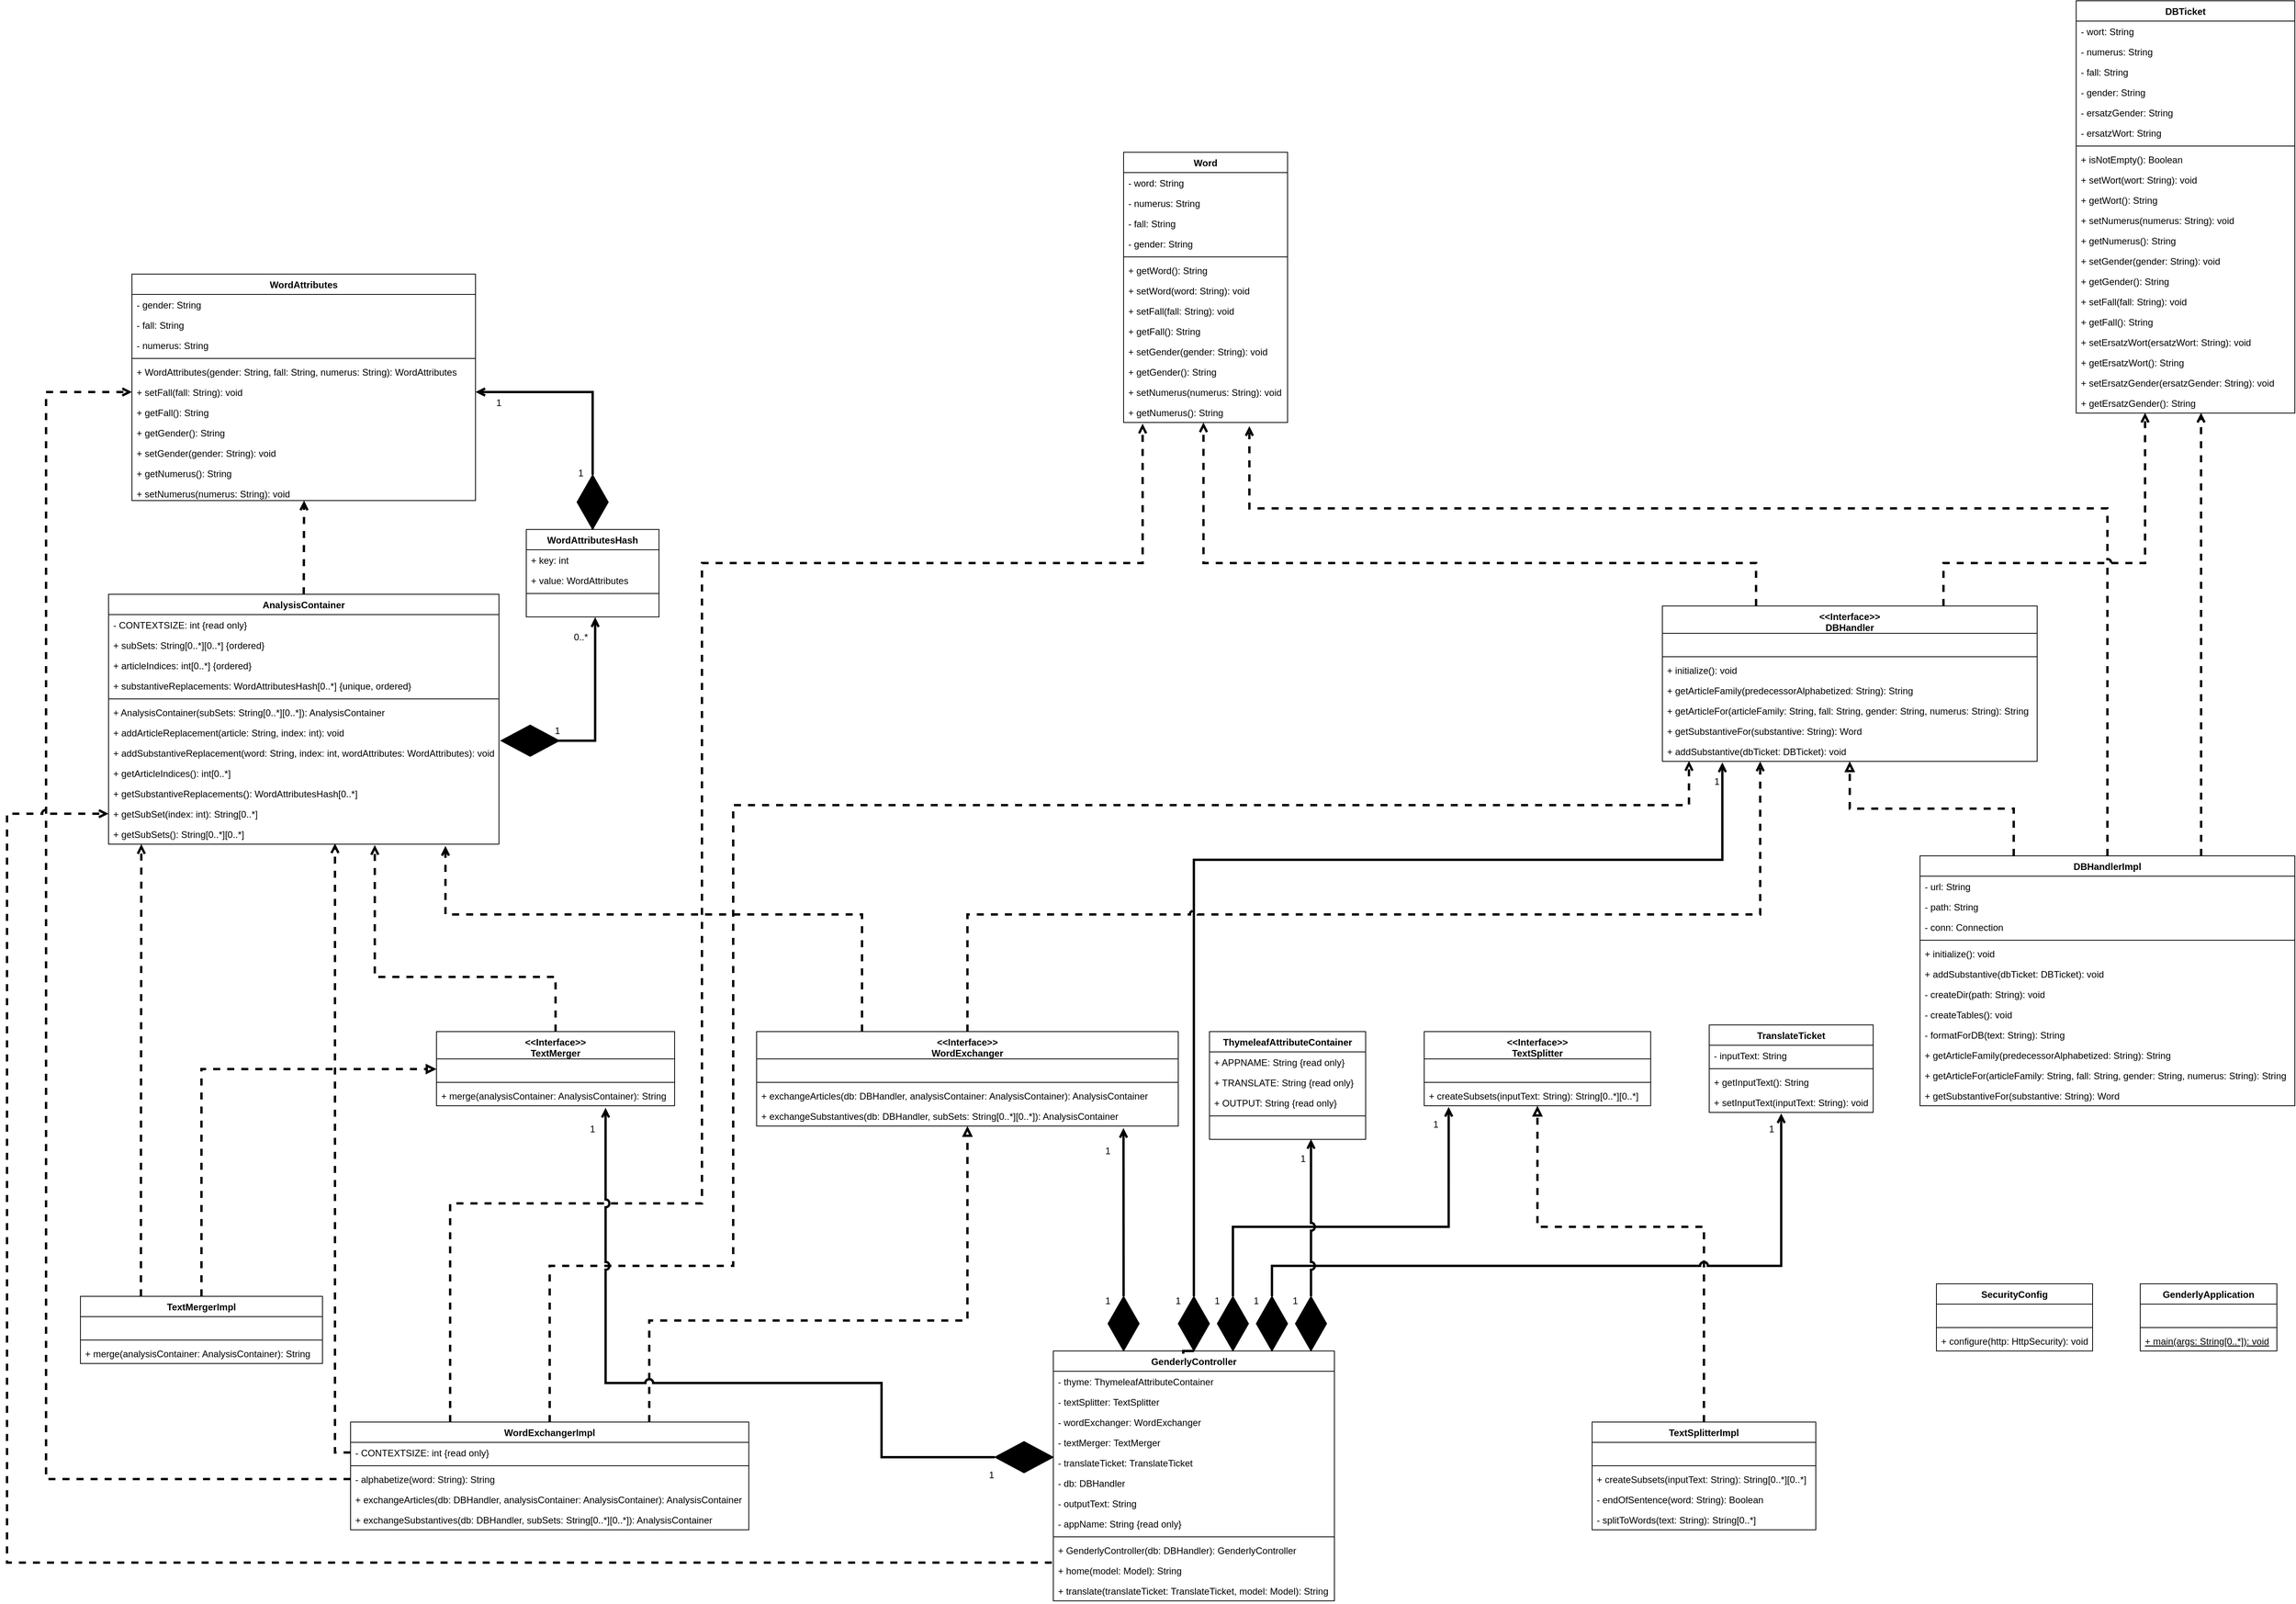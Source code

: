 <mxfile version="16.2.6" type="device"><diagram id="C5RBs43oDa-KdzZeNtuy" name="Page-1"><mxGraphModel dx="1422" dy="1943" grid="1" gridSize="10" guides="1" tooltips="1" connect="1" arrows="1" fold="1" page="1" pageScale="1" pageWidth="827" pageHeight="1169" math="0" shadow="0"><root><mxCell id="WIyWlLk6GJQsqaUBKTNV-0"/><mxCell id="WIyWlLk6GJQsqaUBKTNV-1" parent="WIyWlLk6GJQsqaUBKTNV-0"/><mxCell id="Z-DpSHN7fIil5CGxJyud-68" value="GenderlyApplication" style="swimlane;fontStyle=1;align=center;verticalAlign=top;childLayout=stackLayout;horizontal=1;startSize=26;horizontalStack=0;resizeParent=1;resizeParentMax=0;resizeLast=0;collapsible=1;marginBottom=0;" parent="WIyWlLk6GJQsqaUBKTNV-1" vertex="1"><mxGeometry x="2742" y="1243" width="175" height="86" as="geometry"/></mxCell><mxCell id="Z-DpSHN7fIil5CGxJyud-79" value="  " style="text;strokeColor=none;fillColor=none;align=left;verticalAlign=top;spacingLeft=4;spacingRight=4;overflow=hidden;rotatable=0;points=[[0,0.5],[1,0.5]];portConstraint=eastwest;" parent="Z-DpSHN7fIil5CGxJyud-68" vertex="1"><mxGeometry y="26" width="175" height="26" as="geometry"/></mxCell><mxCell id="Z-DpSHN7fIil5CGxJyud-78" value="" style="line;strokeWidth=1;fillColor=none;align=left;verticalAlign=middle;spacingTop=-1;spacingLeft=3;spacingRight=3;rotatable=0;labelPosition=right;points=[];portConstraint=eastwest;" parent="Z-DpSHN7fIil5CGxJyud-68" vertex="1"><mxGeometry y="52" width="175" height="8" as="geometry"/></mxCell><mxCell id="Z-DpSHN7fIil5CGxJyud-71" value="+ main(args: String[0..*]): void" style="text;strokeColor=none;fillColor=none;align=left;verticalAlign=top;spacingLeft=4;spacingRight=4;overflow=hidden;rotatable=0;points=[[0,0.5],[1,0.5]];portConstraint=eastwest;fontStyle=4" parent="Z-DpSHN7fIil5CGxJyud-68" vertex="1"><mxGeometry y="60" width="175" height="26" as="geometry"/></mxCell><mxCell id="Z-DpSHN7fIil5CGxJyud-308" style="edgeStyle=orthogonalEdgeStyle;rounded=0;jumpStyle=arc;orthogonalLoop=1;jettySize=auto;html=1;exitX=0.5;exitY=0;exitDx=0;exitDy=0;startArrow=none;startFill=0;endArrow=open;endFill=0;strokeWidth=3;entryX=0.16;entryY=1.05;entryDx=0;entryDy=0;entryPerimeter=0;" parent="WIyWlLk6GJQsqaUBKTNV-1" source="Z-DpSHN7fIil5CGxJyud-320" target="Z-DpSHN7fIil5CGxJyud-211" edge="1"><mxGeometry relative="1" as="geometry"><mxPoint x="2270" y="610" as="targetPoint"/><Array as="points"><mxPoint x="1530" y="700"/><mxPoint x="2207" y="700"/></Array></mxGeometry></mxCell><mxCell id="Z-DpSHN7fIil5CGxJyud-74" value="GenderlyController" style="swimlane;fontStyle=1;align=center;verticalAlign=top;childLayout=stackLayout;horizontal=1;startSize=26;horizontalStack=0;resizeParent=1;resizeParentMax=0;resizeLast=0;collapsible=1;marginBottom=0;" parent="WIyWlLk6GJQsqaUBKTNV-1" vertex="1"><mxGeometry x="1350" y="1329" width="360" height="320" as="geometry"/></mxCell><mxCell id="Z-DpSHN7fIil5CGxJyud-89" value="- thyme: ThymeleafAttributeContainer" style="text;strokeColor=none;fillColor=none;align=left;verticalAlign=top;spacingLeft=4;spacingRight=4;overflow=hidden;rotatable=0;points=[[0,0.5],[1,0.5]];portConstraint=eastwest;" parent="Z-DpSHN7fIil5CGxJyud-74" vertex="1"><mxGeometry y="26" width="360" height="26" as="geometry"/></mxCell><mxCell id="Z-DpSHN7fIil5CGxJyud-90" value="- textSplitter: TextSplitter" style="text;strokeColor=none;fillColor=none;align=left;verticalAlign=top;spacingLeft=4;spacingRight=4;overflow=hidden;rotatable=0;points=[[0,0.5],[1,0.5]];portConstraint=eastwest;" parent="Z-DpSHN7fIil5CGxJyud-74" vertex="1"><mxGeometry y="52" width="360" height="26" as="geometry"/></mxCell><mxCell id="Z-DpSHN7fIil5CGxJyud-91" value="- wordExchanger: WordExchanger" style="text;strokeColor=none;fillColor=none;align=left;verticalAlign=top;spacingLeft=4;spacingRight=4;overflow=hidden;rotatable=0;points=[[0,0.5],[1,0.5]];portConstraint=eastwest;" parent="Z-DpSHN7fIil5CGxJyud-74" vertex="1"><mxGeometry y="78" width="360" height="26" as="geometry"/></mxCell><mxCell id="Z-DpSHN7fIil5CGxJyud-92" value="- textMerger: TextMerger" style="text;strokeColor=none;fillColor=none;align=left;verticalAlign=top;spacingLeft=4;spacingRight=4;overflow=hidden;rotatable=0;points=[[0,0.5],[1,0.5]];portConstraint=eastwest;" parent="Z-DpSHN7fIil5CGxJyud-74" vertex="1"><mxGeometry y="104" width="360" height="26" as="geometry"/></mxCell><mxCell id="Z-DpSHN7fIil5CGxJyud-93" value="- translateTicket: TranslateTicket" style="text;strokeColor=none;fillColor=none;align=left;verticalAlign=top;spacingLeft=4;spacingRight=4;overflow=hidden;rotatable=0;points=[[0,0.5],[1,0.5]];portConstraint=eastwest;" parent="Z-DpSHN7fIil5CGxJyud-74" vertex="1"><mxGeometry y="130" width="360" height="26" as="geometry"/></mxCell><mxCell id="Z-DpSHN7fIil5CGxJyud-94" value="- db: DBHandler" style="text;strokeColor=none;fillColor=none;align=left;verticalAlign=top;spacingLeft=4;spacingRight=4;overflow=hidden;rotatable=0;points=[[0,0.5],[1,0.5]];portConstraint=eastwest;" parent="Z-DpSHN7fIil5CGxJyud-74" vertex="1"><mxGeometry y="156" width="360" height="26" as="geometry"/></mxCell><mxCell id="Z-DpSHN7fIil5CGxJyud-95" value="- outputText: String" style="text;strokeColor=none;fillColor=none;align=left;verticalAlign=top;spacingLeft=4;spacingRight=4;overflow=hidden;rotatable=0;points=[[0,0.5],[1,0.5]];portConstraint=eastwest;" parent="Z-DpSHN7fIil5CGxJyud-74" vertex="1"><mxGeometry y="182" width="360" height="26" as="geometry"/></mxCell><mxCell id="Z-DpSHN7fIil5CGxJyud-75" value="- appName: String {read only}" style="text;strokeColor=none;fillColor=none;align=left;verticalAlign=top;spacingLeft=4;spacingRight=4;overflow=hidden;rotatable=0;points=[[0,0.5],[1,0.5]];portConstraint=eastwest;fontStyle=0" parent="Z-DpSHN7fIil5CGxJyud-74" vertex="1"><mxGeometry y="208" width="360" height="26" as="geometry"/></mxCell><mxCell id="Z-DpSHN7fIil5CGxJyud-76" value="" style="line;strokeWidth=1;fillColor=none;align=left;verticalAlign=middle;spacingTop=-1;spacingLeft=3;spacingRight=3;rotatable=0;labelPosition=right;points=[];portConstraint=eastwest;" parent="Z-DpSHN7fIil5CGxJyud-74" vertex="1"><mxGeometry y="234" width="360" height="8" as="geometry"/></mxCell><mxCell id="Z-DpSHN7fIil5CGxJyud-77" value="+ GenderlyController(db: DBHandler): GenderlyController" style="text;strokeColor=none;fillColor=none;align=left;verticalAlign=top;spacingLeft=4;spacingRight=4;overflow=hidden;rotatable=0;points=[[0,0.5],[1,0.5]];portConstraint=eastwest;" parent="Z-DpSHN7fIil5CGxJyud-74" vertex="1"><mxGeometry y="242" width="360" height="26" as="geometry"/></mxCell><mxCell id="Z-DpSHN7fIil5CGxJyud-96" value="+ home(model: Model): String" style="text;strokeColor=none;fillColor=none;align=left;verticalAlign=top;spacingLeft=4;spacingRight=4;overflow=hidden;rotatable=0;points=[[0,0.5],[1,0.5]];portConstraint=eastwest;" parent="Z-DpSHN7fIil5CGxJyud-74" vertex="1"><mxGeometry y="268" width="360" height="26" as="geometry"/></mxCell><mxCell id="Z-DpSHN7fIil5CGxJyud-97" value="+ translate(translateTicket: TranslateTicket, model: Model): String" style="text;strokeColor=none;fillColor=none;align=left;verticalAlign=top;spacingLeft=4;spacingRight=4;overflow=hidden;rotatable=0;points=[[0,0.5],[1,0.5]];portConstraint=eastwest;" parent="Z-DpSHN7fIil5CGxJyud-74" vertex="1"><mxGeometry y="294" width="360" height="26" as="geometry"/></mxCell><mxCell id="Z-DpSHN7fIil5CGxJyud-80" value="SecurityConfig" style="swimlane;fontStyle=1;align=center;verticalAlign=top;childLayout=stackLayout;horizontal=1;startSize=26;horizontalStack=0;resizeParent=1;resizeParentMax=0;resizeLast=0;collapsible=1;marginBottom=0;" parent="WIyWlLk6GJQsqaUBKTNV-1" vertex="1"><mxGeometry x="2481" y="1243" width="200" height="86" as="geometry"/></mxCell><mxCell id="Z-DpSHN7fIil5CGxJyud-81" value="  " style="text;strokeColor=none;fillColor=none;align=left;verticalAlign=top;spacingLeft=4;spacingRight=4;overflow=hidden;rotatable=0;points=[[0,0.5],[1,0.5]];portConstraint=eastwest;" parent="Z-DpSHN7fIil5CGxJyud-80" vertex="1"><mxGeometry y="26" width="200" height="26" as="geometry"/></mxCell><mxCell id="Z-DpSHN7fIil5CGxJyud-82" value="" style="line;strokeWidth=1;fillColor=none;align=left;verticalAlign=middle;spacingTop=-1;spacingLeft=3;spacingRight=3;rotatable=0;labelPosition=right;points=[];portConstraint=eastwest;" parent="Z-DpSHN7fIil5CGxJyud-80" vertex="1"><mxGeometry y="52" width="200" height="8" as="geometry"/></mxCell><mxCell id="Z-DpSHN7fIil5CGxJyud-83" value="+ configure(http: HttpSecurity): void" style="text;strokeColor=none;fillColor=none;align=left;verticalAlign=top;spacingLeft=4;spacingRight=4;overflow=hidden;rotatable=0;points=[[0,0.5],[1,0.5]];portConstraint=eastwest;fontStyle=0" parent="Z-DpSHN7fIil5CGxJyud-80" vertex="1"><mxGeometry y="60" width="200" height="26" as="geometry"/></mxCell><mxCell id="Z-DpSHN7fIil5CGxJyud-98" value="&lt;&lt;Interface&gt;&gt;&#10;TextSplitter" style="swimlane;fontStyle=1;align=center;verticalAlign=top;childLayout=stackLayout;horizontal=1;startSize=35;horizontalStack=0;resizeParent=1;resizeParentMax=0;resizeLast=0;collapsible=1;marginBottom=0;" parent="WIyWlLk6GJQsqaUBKTNV-1" vertex="1"><mxGeometry x="1825" y="920" width="290" height="95" as="geometry"/></mxCell><mxCell id="Z-DpSHN7fIil5CGxJyud-99" value="  " style="text;strokeColor=none;fillColor=none;align=left;verticalAlign=top;spacingLeft=4;spacingRight=4;overflow=hidden;rotatable=0;points=[[0,0.5],[1,0.5]];portConstraint=eastwest;" parent="Z-DpSHN7fIil5CGxJyud-98" vertex="1"><mxGeometry y="35" width="290" height="26" as="geometry"/></mxCell><mxCell id="Z-DpSHN7fIil5CGxJyud-100" value="" style="line;strokeWidth=1;fillColor=none;align=left;verticalAlign=middle;spacingTop=-1;spacingLeft=3;spacingRight=3;rotatable=0;labelPosition=right;points=[];portConstraint=eastwest;" parent="Z-DpSHN7fIil5CGxJyud-98" vertex="1"><mxGeometry y="61" width="290" height="8" as="geometry"/></mxCell><mxCell id="Z-DpSHN7fIil5CGxJyud-101" value="+ createSubsets(inputText: String): String[0..*][0..*]" style="text;strokeColor=none;fillColor=none;align=left;verticalAlign=top;spacingLeft=4;spacingRight=4;overflow=hidden;rotatable=0;points=[[0,0.5],[1,0.5]];portConstraint=eastwest;fontStyle=0" parent="Z-DpSHN7fIil5CGxJyud-98" vertex="1"><mxGeometry y="69" width="290" height="26" as="geometry"/></mxCell><mxCell id="Z-DpSHN7fIil5CGxJyud-108" style="edgeStyle=orthogonalEdgeStyle;rounded=0;orthogonalLoop=1;jettySize=auto;html=1;exitX=0.5;exitY=0;exitDx=0;exitDy=0;startArrow=none;startFill=0;endArrow=block;endFill=0;dashed=1;strokeWidth=3;" parent="WIyWlLk6GJQsqaUBKTNV-1" source="Z-DpSHN7fIil5CGxJyud-102" target="Z-DpSHN7fIil5CGxJyud-98" edge="1"><mxGeometry relative="1" as="geometry"><Array as="points"><mxPoint x="2183" y="1170"/><mxPoint x="1970" y="1170"/></Array></mxGeometry></mxCell><mxCell id="Z-DpSHN7fIil5CGxJyud-102" value="TextSplitterImpl" style="swimlane;fontStyle=1;align=center;verticalAlign=top;childLayout=stackLayout;horizontal=1;startSize=26;horizontalStack=0;resizeParent=1;resizeParentMax=0;resizeLast=0;collapsible=1;marginBottom=0;" parent="WIyWlLk6GJQsqaUBKTNV-1" vertex="1"><mxGeometry x="2040" y="1420" width="286.5" height="138" as="geometry"/></mxCell><mxCell id="Z-DpSHN7fIil5CGxJyud-103" value="  " style="text;strokeColor=none;fillColor=none;align=left;verticalAlign=top;spacingLeft=4;spacingRight=4;overflow=hidden;rotatable=0;points=[[0,0.5],[1,0.5]];portConstraint=eastwest;" parent="Z-DpSHN7fIil5CGxJyud-102" vertex="1"><mxGeometry y="26" width="286.5" height="26" as="geometry"/></mxCell><mxCell id="Z-DpSHN7fIil5CGxJyud-104" value="" style="line;strokeWidth=1;fillColor=none;align=left;verticalAlign=middle;spacingTop=-1;spacingLeft=3;spacingRight=3;rotatable=0;labelPosition=right;points=[];portConstraint=eastwest;" parent="Z-DpSHN7fIil5CGxJyud-102" vertex="1"><mxGeometry y="52" width="286.5" height="8" as="geometry"/></mxCell><mxCell id="Z-DpSHN7fIil5CGxJyud-105" value="+ createSubsets(inputText: String): String[0..*][0..*]" style="text;strokeColor=none;fillColor=none;align=left;verticalAlign=top;spacingLeft=4;spacingRight=4;overflow=hidden;rotatable=0;points=[[0,0.5],[1,0.5]];portConstraint=eastwest;fontStyle=0" parent="Z-DpSHN7fIil5CGxJyud-102" vertex="1"><mxGeometry y="60" width="286.5" height="26" as="geometry"/></mxCell><mxCell id="Z-DpSHN7fIil5CGxJyud-106" value="- endOfSentence(word: String): Boolean" style="text;strokeColor=none;fillColor=none;align=left;verticalAlign=top;spacingLeft=4;spacingRight=4;overflow=hidden;rotatable=0;points=[[0,0.5],[1,0.5]];portConstraint=eastwest;fontStyle=0" parent="Z-DpSHN7fIil5CGxJyud-102" vertex="1"><mxGeometry y="86" width="286.5" height="26" as="geometry"/></mxCell><mxCell id="Z-DpSHN7fIil5CGxJyud-107" value="- splitToWords(text: String): String[0..*]" style="text;strokeColor=none;fillColor=none;align=left;verticalAlign=top;spacingLeft=4;spacingRight=4;overflow=hidden;rotatable=0;points=[[0,0.5],[1,0.5]];portConstraint=eastwest;fontStyle=0" parent="Z-DpSHN7fIil5CGxJyud-102" vertex="1"><mxGeometry y="112" width="286.5" height="26" as="geometry"/></mxCell><mxCell id="Z-DpSHN7fIil5CGxJyud-344" style="edgeStyle=orthogonalEdgeStyle;rounded=0;jumpStyle=arc;orthogonalLoop=1;jettySize=auto;html=1;exitX=0.5;exitY=0;exitDx=0;exitDy=0;entryX=0.261;entryY=1.005;entryDx=0;entryDy=0;entryPerimeter=0;dashed=1;startArrow=none;startFill=0;endArrow=open;endFill=0;strokeWidth=3;" parent="WIyWlLk6GJQsqaUBKTNV-1" source="Z-DpSHN7fIil5CGxJyud-109" target="Z-DpSHN7fIil5CGxJyud-211" edge="1"><mxGeometry relative="1" as="geometry"><Array as="points"><mxPoint x="1240" y="770"/><mxPoint x="2255" y="770"/></Array></mxGeometry></mxCell><mxCell id="Z-DpSHN7fIil5CGxJyud-345" style="edgeStyle=orthogonalEdgeStyle;rounded=0;jumpStyle=arc;orthogonalLoop=1;jettySize=auto;html=1;exitX=0.25;exitY=0;exitDx=0;exitDy=0;entryX=0.863;entryY=1.09;entryDx=0;entryDy=0;entryPerimeter=0;dashed=1;startArrow=none;startFill=0;endArrow=open;endFill=0;strokeWidth=3;" parent="WIyWlLk6GJQsqaUBKTNV-1" source="Z-DpSHN7fIil5CGxJyud-109" target="Z-DpSHN7fIil5CGxJyud-194" edge="1"><mxGeometry relative="1" as="geometry"><Array as="points"><mxPoint x="1105" y="770"/><mxPoint x="571" y="770"/></Array></mxGeometry></mxCell><mxCell id="Z-DpSHN7fIil5CGxJyud-109" value="&lt;&lt;Interface&gt;&gt;&#10;WordExchanger" style="swimlane;fontStyle=1;align=center;verticalAlign=top;childLayout=stackLayout;horizontal=1;startSize=35;horizontalStack=0;resizeParent=1;resizeParentMax=0;resizeLast=0;collapsible=1;marginBottom=0;" parent="WIyWlLk6GJQsqaUBKTNV-1" vertex="1"><mxGeometry x="970" y="920" width="540" height="121" as="geometry"/></mxCell><mxCell id="Z-DpSHN7fIil5CGxJyud-110" value="  " style="text;strokeColor=none;fillColor=none;align=left;verticalAlign=top;spacingLeft=4;spacingRight=4;overflow=hidden;rotatable=0;points=[[0,0.5],[1,0.5]];portConstraint=eastwest;" parent="Z-DpSHN7fIil5CGxJyud-109" vertex="1"><mxGeometry y="35" width="540" height="26" as="geometry"/></mxCell><mxCell id="Z-DpSHN7fIil5CGxJyud-111" value="" style="line;strokeWidth=1;fillColor=none;align=left;verticalAlign=middle;spacingTop=-1;spacingLeft=3;spacingRight=3;rotatable=0;labelPosition=right;points=[];portConstraint=eastwest;" parent="Z-DpSHN7fIil5CGxJyud-109" vertex="1"><mxGeometry y="61" width="540" height="8" as="geometry"/></mxCell><mxCell id="Z-DpSHN7fIil5CGxJyud-112" value="+ exchangeArticles(db: DBHandler, analysisContainer: AnalysisContainer): AnalysisContainer" style="text;strokeColor=none;fillColor=none;align=left;verticalAlign=top;spacingLeft=4;spacingRight=4;overflow=hidden;rotatable=0;points=[[0,0.5],[1,0.5]];portConstraint=eastwest;fontStyle=0" parent="Z-DpSHN7fIil5CGxJyud-109" vertex="1"><mxGeometry y="69" width="540" height="26" as="geometry"/></mxCell><mxCell id="Z-DpSHN7fIil5CGxJyud-120" value="+ exchangeSubstantives(db: DBHandler, subSets: String[0..*][0..*]): AnalysisContainer" style="text;strokeColor=none;fillColor=none;align=left;verticalAlign=top;spacingLeft=4;spacingRight=4;overflow=hidden;rotatable=0;points=[[0,0.5],[1,0.5]];portConstraint=eastwest;fontStyle=0" parent="Z-DpSHN7fIil5CGxJyud-109" vertex="1"><mxGeometry y="95" width="540" height="26" as="geometry"/></mxCell><mxCell id="Z-DpSHN7fIil5CGxJyud-113" style="edgeStyle=orthogonalEdgeStyle;rounded=0;orthogonalLoop=1;jettySize=auto;html=1;exitX=0.75;exitY=0;exitDx=0;exitDy=0;startArrow=none;startFill=0;endArrow=block;endFill=0;dashed=1;strokeWidth=3;" parent="WIyWlLk6GJQsqaUBKTNV-1" source="Z-DpSHN7fIil5CGxJyud-114" target="Z-DpSHN7fIil5CGxJyud-109" edge="1"><mxGeometry relative="1" as="geometry"><Array as="points"><mxPoint x="833" y="1290"/><mxPoint x="1240" y="1290"/></Array></mxGeometry></mxCell><mxCell id="Z-DpSHN7fIil5CGxJyud-282" style="edgeStyle=orthogonalEdgeStyle;rounded=0;orthogonalLoop=1;jettySize=auto;html=1;exitX=0.25;exitY=0;exitDx=0;exitDy=0;dashed=1;startArrow=none;startFill=0;endArrow=open;endFill=0;strokeWidth=3;entryX=0.116;entryY=1.059;entryDx=0;entryDy=0;entryPerimeter=0;" parent="WIyWlLk6GJQsqaUBKTNV-1" source="Z-DpSHN7fIil5CGxJyud-114" target="Z-DpSHN7fIil5CGxJyud-240" edge="1"><mxGeometry relative="1" as="geometry"><mxPoint x="1030" y="280" as="targetPoint"/><Array as="points"><mxPoint x="578" y="1140"/><mxPoint x="900" y="1140"/><mxPoint x="900" y="320"/><mxPoint x="1464" y="320"/></Array></mxGeometry></mxCell><mxCell id="Z-DpSHN7fIil5CGxJyud-287" style="edgeStyle=orthogonalEdgeStyle;rounded=0;orthogonalLoop=1;jettySize=auto;html=1;startArrow=none;startFill=0;endArrow=open;endFill=0;strokeWidth=3;dashed=1;exitX=0.5;exitY=0;exitDx=0;exitDy=0;entryX=0.071;entryY=0.981;entryDx=0;entryDy=0;entryPerimeter=0;" parent="WIyWlLk6GJQsqaUBKTNV-1" source="Z-DpSHN7fIil5CGxJyud-114" target="Z-DpSHN7fIil5CGxJyud-211" edge="1"><mxGeometry relative="1" as="geometry"><mxPoint x="2168" y="580" as="targetPoint"/><Array as="points"><mxPoint x="705" y="1220"/><mxPoint x="940" y="1220"/><mxPoint x="940" y="630"/><mxPoint x="2164" y="630"/></Array></mxGeometry></mxCell><mxCell id="Z-DpSHN7fIil5CGxJyud-114" value="WordExchangerImpl" style="swimlane;fontStyle=1;align=center;verticalAlign=top;childLayout=stackLayout;horizontal=1;startSize=26;horizontalStack=0;resizeParent=1;resizeParentMax=0;resizeLast=0;collapsible=1;marginBottom=0;" parent="WIyWlLk6GJQsqaUBKTNV-1" vertex="1"><mxGeometry x="450" y="1420" width="510" height="138" as="geometry"/></mxCell><mxCell id="Z-DpSHN7fIil5CGxJyud-115" value="- CONTEXTSIZE: int {read only}" style="text;strokeColor=none;fillColor=none;align=left;verticalAlign=top;spacingLeft=4;spacingRight=4;overflow=hidden;rotatable=0;points=[[0,0.5],[1,0.5]];portConstraint=eastwest;fontStyle=0" parent="Z-DpSHN7fIil5CGxJyud-114" vertex="1"><mxGeometry y="26" width="510" height="26" as="geometry"/></mxCell><mxCell id="Z-DpSHN7fIil5CGxJyud-116" value="" style="line;strokeWidth=1;fillColor=none;align=left;verticalAlign=middle;spacingTop=-1;spacingLeft=3;spacingRight=3;rotatable=0;labelPosition=right;points=[];portConstraint=eastwest;" parent="Z-DpSHN7fIil5CGxJyud-114" vertex="1"><mxGeometry y="52" width="510" height="8" as="geometry"/></mxCell><mxCell id="Z-DpSHN7fIil5CGxJyud-117" value="- alphabetize(word: String): String" style="text;strokeColor=none;fillColor=none;align=left;verticalAlign=top;spacingLeft=4;spacingRight=4;overflow=hidden;rotatable=0;points=[[0,0.5],[1,0.5]];portConstraint=eastwest;fontStyle=0" parent="Z-DpSHN7fIil5CGxJyud-114" vertex="1"><mxGeometry y="60" width="510" height="26" as="geometry"/></mxCell><mxCell id="Z-DpSHN7fIil5CGxJyud-121" value="+ exchangeArticles(db: DBHandler, analysisContainer: AnalysisContainer): AnalysisContainer" style="text;strokeColor=none;fillColor=none;align=left;verticalAlign=top;spacingLeft=4;spacingRight=4;overflow=hidden;rotatable=0;points=[[0,0.5],[1,0.5]];portConstraint=eastwest;fontStyle=0" parent="Z-DpSHN7fIil5CGxJyud-114" vertex="1"><mxGeometry y="86" width="510" height="26" as="geometry"/></mxCell><mxCell id="Z-DpSHN7fIil5CGxJyud-122" value="+ exchangeSubstantives(db: DBHandler, subSets: String[0..*][0..*]): AnalysisContainer" style="text;strokeColor=none;fillColor=none;align=left;verticalAlign=top;spacingLeft=4;spacingRight=4;overflow=hidden;rotatable=0;points=[[0,0.5],[1,0.5]];portConstraint=eastwest;fontStyle=0" parent="Z-DpSHN7fIil5CGxJyud-114" vertex="1"><mxGeometry y="112" width="510" height="26" as="geometry"/></mxCell><mxCell id="Z-DpSHN7fIil5CGxJyud-343" style="edgeStyle=orthogonalEdgeStyle;rounded=0;jumpStyle=arc;orthogonalLoop=1;jettySize=auto;html=1;exitX=0.5;exitY=0;exitDx=0;exitDy=0;entryX=0.682;entryY=1.045;entryDx=0;entryDy=0;entryPerimeter=0;startArrow=none;startFill=0;endArrow=open;endFill=0;strokeWidth=3;dashed=1;" parent="WIyWlLk6GJQsqaUBKTNV-1" source="Z-DpSHN7fIil5CGxJyud-123" target="Z-DpSHN7fIil5CGxJyud-194" edge="1"><mxGeometry relative="1" as="geometry"><Array as="points"><mxPoint x="713" y="850"/><mxPoint x="481" y="850"/></Array></mxGeometry></mxCell><mxCell id="Z-DpSHN7fIil5CGxJyud-123" value="&lt;&lt;Interface&gt;&gt;&#10;TextMerger" style="swimlane;fontStyle=1;align=center;verticalAlign=top;childLayout=stackLayout;horizontal=1;startSize=35;horizontalStack=0;resizeParent=1;resizeParentMax=0;resizeLast=0;collapsible=1;marginBottom=0;" parent="WIyWlLk6GJQsqaUBKTNV-1" vertex="1"><mxGeometry x="560" y="920" width="305" height="95" as="geometry"/></mxCell><mxCell id="Z-DpSHN7fIil5CGxJyud-124" value="  " style="text;strokeColor=none;fillColor=none;align=left;verticalAlign=top;spacingLeft=4;spacingRight=4;overflow=hidden;rotatable=0;points=[[0,0.5],[1,0.5]];portConstraint=eastwest;" parent="Z-DpSHN7fIil5CGxJyud-123" vertex="1"><mxGeometry y="35" width="305" height="26" as="geometry"/></mxCell><mxCell id="Z-DpSHN7fIil5CGxJyud-125" value="" style="line;strokeWidth=1;fillColor=none;align=left;verticalAlign=middle;spacingTop=-1;spacingLeft=3;spacingRight=3;rotatable=0;labelPosition=right;points=[];portConstraint=eastwest;" parent="Z-DpSHN7fIil5CGxJyud-123" vertex="1"><mxGeometry y="61" width="305" height="8" as="geometry"/></mxCell><mxCell id="Z-DpSHN7fIil5CGxJyud-126" value="+ merge(analysisContainer: AnalysisContainer): String" style="text;strokeColor=none;fillColor=none;align=left;verticalAlign=top;spacingLeft=4;spacingRight=4;overflow=hidden;rotatable=0;points=[[0,0.5],[1,0.5]];portConstraint=eastwest;fontStyle=0" parent="Z-DpSHN7fIil5CGxJyud-123" vertex="1"><mxGeometry y="69" width="305" height="26" as="geometry"/></mxCell><mxCell id="Z-DpSHN7fIil5CGxJyud-127" style="edgeStyle=orthogonalEdgeStyle;rounded=0;orthogonalLoop=1;jettySize=auto;html=1;exitX=0.5;exitY=0;exitDx=0;exitDy=0;startArrow=none;startFill=0;endArrow=block;endFill=0;dashed=1;strokeWidth=3;entryX=0;entryY=0.5;entryDx=0;entryDy=0;" parent="WIyWlLk6GJQsqaUBKTNV-1" source="Z-DpSHN7fIil5CGxJyud-128" target="Z-DpSHN7fIil5CGxJyud-124" edge="1"><mxGeometry relative="1" as="geometry"><Array as="points"><mxPoint x="259" y="968"/></Array></mxGeometry></mxCell><mxCell id="Z-DpSHN7fIil5CGxJyud-281" style="edgeStyle=orthogonalEdgeStyle;rounded=0;orthogonalLoop=1;jettySize=auto;html=1;exitX=0.25;exitY=0;exitDx=0;exitDy=0;startArrow=none;startFill=0;endArrow=open;endFill=0;strokeWidth=3;dashed=1;entryX=0.084;entryY=1;entryDx=0;entryDy=0;entryPerimeter=0;" parent="WIyWlLk6GJQsqaUBKTNV-1" source="Z-DpSHN7fIil5CGxJyud-128" target="Z-DpSHN7fIil5CGxJyud-194" edge="1"><mxGeometry relative="1" as="geometry"><mxPoint x="182" y="720" as="targetPoint"/><Array as="points"><mxPoint x="182" y="1110"/></Array></mxGeometry></mxCell><mxCell id="Z-DpSHN7fIil5CGxJyud-128" value="TextMergerImpl" style="swimlane;fontStyle=1;align=center;verticalAlign=top;childLayout=stackLayout;horizontal=1;startSize=26;horizontalStack=0;resizeParent=1;resizeParentMax=0;resizeLast=0;collapsible=1;marginBottom=0;" parent="WIyWlLk6GJQsqaUBKTNV-1" vertex="1"><mxGeometry x="104" y="1259" width="310" height="86" as="geometry"/></mxCell><mxCell id="Z-DpSHN7fIil5CGxJyud-129" value="  " style="text;strokeColor=none;fillColor=none;align=left;verticalAlign=top;spacingLeft=4;spacingRight=4;overflow=hidden;rotatable=0;points=[[0,0.5],[1,0.5]];portConstraint=eastwest;" parent="Z-DpSHN7fIil5CGxJyud-128" vertex="1"><mxGeometry y="26" width="310" height="26" as="geometry"/></mxCell><mxCell id="Z-DpSHN7fIil5CGxJyud-130" value="" style="line;strokeWidth=1;fillColor=none;align=left;verticalAlign=middle;spacingTop=-1;spacingLeft=3;spacingRight=3;rotatable=0;labelPosition=right;points=[];portConstraint=eastwest;" parent="Z-DpSHN7fIil5CGxJyud-128" vertex="1"><mxGeometry y="52" width="310" height="8" as="geometry"/></mxCell><mxCell id="Z-DpSHN7fIil5CGxJyud-134" value="+ merge(analysisContainer: AnalysisContainer): String" style="text;strokeColor=none;fillColor=none;align=left;verticalAlign=top;spacingLeft=4;spacingRight=4;overflow=hidden;rotatable=0;points=[[0,0.5],[1,0.5]];portConstraint=eastwest;fontStyle=0" parent="Z-DpSHN7fIil5CGxJyud-128" vertex="1"><mxGeometry y="60" width="310" height="26" as="geometry"/></mxCell><mxCell id="Z-DpSHN7fIil5CGxJyud-135" value="ThymeleafAttributeContainer" style="swimlane;fontStyle=1;align=center;verticalAlign=top;childLayout=stackLayout;horizontal=1;startSize=26;horizontalStack=0;resizeParent=1;resizeParentMax=0;resizeLast=0;collapsible=1;marginBottom=0;" parent="WIyWlLk6GJQsqaUBKTNV-1" vertex="1"><mxGeometry x="1550" y="920" width="200" height="138" as="geometry"/></mxCell><mxCell id="Z-DpSHN7fIil5CGxJyud-139" value="+ APPNAME: String {read only}" style="text;strokeColor=none;fillColor=none;align=left;verticalAlign=top;spacingLeft=4;spacingRight=4;overflow=hidden;rotatable=0;points=[[0,0.5],[1,0.5]];portConstraint=eastwest;fontStyle=0" parent="Z-DpSHN7fIil5CGxJyud-135" vertex="1"><mxGeometry y="26" width="200" height="26" as="geometry"/></mxCell><mxCell id="Z-DpSHN7fIil5CGxJyud-140" value="+ TRANSLATE: String {read only}" style="text;strokeColor=none;fillColor=none;align=left;verticalAlign=top;spacingLeft=4;spacingRight=4;overflow=hidden;rotatable=0;points=[[0,0.5],[1,0.5]];portConstraint=eastwest;fontStyle=0" parent="Z-DpSHN7fIil5CGxJyud-135" vertex="1"><mxGeometry y="52" width="200" height="26" as="geometry"/></mxCell><mxCell id="Z-DpSHN7fIil5CGxJyud-141" value="+ OUTPUT: String {read only}" style="text;strokeColor=none;fillColor=none;align=left;verticalAlign=top;spacingLeft=4;spacingRight=4;overflow=hidden;rotatable=0;points=[[0,0.5],[1,0.5]];portConstraint=eastwest;fontStyle=0" parent="Z-DpSHN7fIil5CGxJyud-135" vertex="1"><mxGeometry y="78" width="200" height="26" as="geometry"/></mxCell><mxCell id="Z-DpSHN7fIil5CGxJyud-137" value="" style="line;strokeWidth=1;fillColor=none;align=left;verticalAlign=middle;spacingTop=-1;spacingLeft=3;spacingRight=3;rotatable=0;labelPosition=right;points=[];portConstraint=eastwest;" parent="Z-DpSHN7fIil5CGxJyud-135" vertex="1"><mxGeometry y="104" width="200" height="8" as="geometry"/></mxCell><mxCell id="Z-DpSHN7fIil5CGxJyud-142" value="  " style="text;strokeColor=none;fillColor=none;align=left;verticalAlign=top;spacingLeft=4;spacingRight=4;overflow=hidden;rotatable=0;points=[[0,0.5],[1,0.5]];portConstraint=eastwest;" parent="Z-DpSHN7fIil5CGxJyud-135" vertex="1"><mxGeometry y="112" width="200" height="26" as="geometry"/></mxCell><mxCell id="Z-DpSHN7fIil5CGxJyud-143" value="TranslateTicket" style="swimlane;fontStyle=1;align=center;verticalAlign=top;childLayout=stackLayout;horizontal=1;startSize=26;horizontalStack=0;resizeParent=1;resizeParentMax=0;resizeLast=0;collapsible=1;marginBottom=0;" parent="WIyWlLk6GJQsqaUBKTNV-1" vertex="1"><mxGeometry x="2190" y="911.5" width="210" height="112" as="geometry"/></mxCell><mxCell id="Z-DpSHN7fIil5CGxJyud-144" value="- inputText: String" style="text;strokeColor=none;fillColor=none;align=left;verticalAlign=top;spacingLeft=4;spacingRight=4;overflow=hidden;rotatable=0;points=[[0,0.5],[1,0.5]];portConstraint=eastwest;" parent="Z-DpSHN7fIil5CGxJyud-143" vertex="1"><mxGeometry y="26" width="210" height="26" as="geometry"/></mxCell><mxCell id="Z-DpSHN7fIil5CGxJyud-147" value="" style="line;strokeWidth=1;fillColor=none;align=left;verticalAlign=middle;spacingTop=-1;spacingLeft=3;spacingRight=3;rotatable=0;labelPosition=right;points=[];portConstraint=eastwest;" parent="Z-DpSHN7fIil5CGxJyud-143" vertex="1"><mxGeometry y="52" width="210" height="8" as="geometry"/></mxCell><mxCell id="Z-DpSHN7fIil5CGxJyud-149" value="+ getInputText(): String" style="text;strokeColor=none;fillColor=none;align=left;verticalAlign=top;spacingLeft=4;spacingRight=4;overflow=hidden;rotatable=0;points=[[0,0.5],[1,0.5]];portConstraint=eastwest;fontStyle=0" parent="Z-DpSHN7fIil5CGxJyud-143" vertex="1"><mxGeometry y="60" width="210" height="26" as="geometry"/></mxCell><mxCell id="Z-DpSHN7fIil5CGxJyud-150" value="+ setInputText(inputText: String): void" style="text;strokeColor=none;fillColor=none;align=left;verticalAlign=top;spacingLeft=4;spacingRight=4;overflow=hidden;rotatable=0;points=[[0,0.5],[1,0.5]];portConstraint=eastwest;fontStyle=0" parent="Z-DpSHN7fIil5CGxJyud-143" vertex="1"><mxGeometry y="86" width="210" height="26" as="geometry"/></mxCell><mxCell id="Z-DpSHN7fIil5CGxJyud-151" value="WordAttributes" style="swimlane;fontStyle=1;align=center;verticalAlign=top;childLayout=stackLayout;horizontal=1;startSize=26;horizontalStack=0;resizeParent=1;resizeParentMax=0;resizeLast=0;collapsible=1;marginBottom=0;" parent="WIyWlLk6GJQsqaUBKTNV-1" vertex="1"><mxGeometry x="170" y="-50" width="440" height="290" as="geometry"/></mxCell><mxCell id="Z-DpSHN7fIil5CGxJyud-152" value="- gender: String" style="text;strokeColor=none;fillColor=none;align=left;verticalAlign=top;spacingLeft=4;spacingRight=4;overflow=hidden;rotatable=0;points=[[0,0.5],[1,0.5]];portConstraint=eastwest;" parent="Z-DpSHN7fIil5CGxJyud-151" vertex="1"><mxGeometry y="26" width="440" height="26" as="geometry"/></mxCell><mxCell id="Z-DpSHN7fIil5CGxJyud-162" value="- fall: String" style="text;strokeColor=none;fillColor=none;align=left;verticalAlign=top;spacingLeft=4;spacingRight=4;overflow=hidden;rotatable=0;points=[[0,0.5],[1,0.5]];portConstraint=eastwest;" parent="Z-DpSHN7fIil5CGxJyud-151" vertex="1"><mxGeometry y="52" width="440" height="26" as="geometry"/></mxCell><mxCell id="Z-DpSHN7fIil5CGxJyud-163" value="- numerus: String" style="text;strokeColor=none;fillColor=none;align=left;verticalAlign=top;spacingLeft=4;spacingRight=4;overflow=hidden;rotatable=0;points=[[0,0.5],[1,0.5]];portConstraint=eastwest;" parent="Z-DpSHN7fIil5CGxJyud-151" vertex="1"><mxGeometry y="78" width="440" height="26" as="geometry"/></mxCell><mxCell id="Z-DpSHN7fIil5CGxJyud-153" value="" style="line;strokeWidth=1;fillColor=none;align=left;verticalAlign=middle;spacingTop=-1;spacingLeft=3;spacingRight=3;rotatable=0;labelPosition=right;points=[];portConstraint=eastwest;" parent="Z-DpSHN7fIil5CGxJyud-151" vertex="1"><mxGeometry y="104" width="440" height="8" as="geometry"/></mxCell><mxCell id="Z-DpSHN7fIil5CGxJyud-154" value="+ WordAttributes(gender: String, fall: String, numerus: String): WordAttributes" style="text;strokeColor=none;fillColor=none;align=left;verticalAlign=top;spacingLeft=4;spacingRight=4;overflow=hidden;rotatable=0;points=[[0,0.5],[1,0.5]];portConstraint=eastwest;fontStyle=0" parent="Z-DpSHN7fIil5CGxJyud-151" vertex="1"><mxGeometry y="112" width="440" height="26" as="geometry"/></mxCell><mxCell id="Z-DpSHN7fIil5CGxJyud-160" value="+ setFall(fall: String): void" style="text;strokeColor=none;fillColor=none;align=left;verticalAlign=top;spacingLeft=4;spacingRight=4;overflow=hidden;rotatable=0;points=[[0,0.5],[1,0.5]];portConstraint=eastwest;fontStyle=0" parent="Z-DpSHN7fIil5CGxJyud-151" vertex="1"><mxGeometry y="138" width="440" height="26" as="geometry"/></mxCell><mxCell id="Z-DpSHN7fIil5CGxJyud-161" value="+ getFall(): String" style="text;strokeColor=none;fillColor=none;align=left;verticalAlign=top;spacingLeft=4;spacingRight=4;overflow=hidden;rotatable=0;points=[[0,0.5],[1,0.5]];portConstraint=eastwest;fontStyle=0" parent="Z-DpSHN7fIil5CGxJyud-151" vertex="1"><mxGeometry y="164" width="440" height="26" as="geometry"/></mxCell><mxCell id="Z-DpSHN7fIil5CGxJyud-159" value="+ getGender(): String" style="text;strokeColor=none;fillColor=none;align=left;verticalAlign=top;spacingLeft=4;spacingRight=4;overflow=hidden;rotatable=0;points=[[0,0.5],[1,0.5]];portConstraint=eastwest;fontStyle=0" parent="Z-DpSHN7fIil5CGxJyud-151" vertex="1"><mxGeometry y="190" width="440" height="26" as="geometry"/></mxCell><mxCell id="Z-DpSHN7fIil5CGxJyud-158" value="+ setGender(gender: String): void" style="text;strokeColor=none;fillColor=none;align=left;verticalAlign=top;spacingLeft=4;spacingRight=4;overflow=hidden;rotatable=0;points=[[0,0.5],[1,0.5]];portConstraint=eastwest;fontStyle=0" parent="Z-DpSHN7fIil5CGxJyud-151" vertex="1"><mxGeometry y="216" width="440" height="26" as="geometry"/></mxCell><mxCell id="Z-DpSHN7fIil5CGxJyud-157" value="+ getNumerus(): String" style="text;strokeColor=none;fillColor=none;align=left;verticalAlign=top;spacingLeft=4;spacingRight=4;overflow=hidden;rotatable=0;points=[[0,0.5],[1,0.5]];portConstraint=eastwest;fontStyle=0" parent="Z-DpSHN7fIil5CGxJyud-151" vertex="1"><mxGeometry y="242" width="440" height="26" as="geometry"/></mxCell><mxCell id="Z-DpSHN7fIil5CGxJyud-156" value="+ setNumerus(numerus: String): void" style="text;strokeColor=none;fillColor=none;align=left;verticalAlign=top;spacingLeft=4;spacingRight=4;overflow=hidden;rotatable=0;points=[[0,0.5],[1,0.5]];portConstraint=eastwest;fontStyle=0" parent="Z-DpSHN7fIil5CGxJyud-151" vertex="1"><mxGeometry y="268" width="440" height="22" as="geometry"/></mxCell><mxCell id="Z-DpSHN7fIil5CGxJyud-355" style="edgeStyle=orthogonalEdgeStyle;rounded=0;jumpStyle=arc;orthogonalLoop=1;jettySize=auto;html=1;exitX=0.5;exitY=0;exitDx=0;exitDy=0;entryX=0.501;entryY=1;entryDx=0;entryDy=0;entryPerimeter=0;startArrow=none;startFill=0;endArrow=open;endFill=0;strokeWidth=3;dashed=1;" parent="WIyWlLk6GJQsqaUBKTNV-1" source="Z-DpSHN7fIil5CGxJyud-164" target="Z-DpSHN7fIil5CGxJyud-156" edge="1"><mxGeometry relative="1" as="geometry"/></mxCell><mxCell id="Z-DpSHN7fIil5CGxJyud-164" value="AnalysisContainer" style="swimlane;fontStyle=1;align=center;verticalAlign=top;childLayout=stackLayout;horizontal=1;startSize=26;horizontalStack=0;resizeParent=1;resizeParentMax=0;resizeLast=0;collapsible=1;marginBottom=0;" parent="WIyWlLk6GJQsqaUBKTNV-1" vertex="1"><mxGeometry x="140" y="360" width="500" height="320" as="geometry"/></mxCell><mxCell id="Z-DpSHN7fIil5CGxJyud-165" value="- CONTEXTSIZE: int {read only}" style="text;strokeColor=none;fillColor=none;align=left;verticalAlign=top;spacingLeft=4;spacingRight=4;overflow=hidden;rotatable=0;points=[[0,0.5],[1,0.5]];portConstraint=eastwest;fontStyle=0" parent="Z-DpSHN7fIil5CGxJyud-164" vertex="1"><mxGeometry y="26" width="500" height="26" as="geometry"/></mxCell><mxCell id="Z-DpSHN7fIil5CGxJyud-166" value="+ subSets: String[0..*][0..*] {ordered}" style="text;strokeColor=none;fillColor=none;align=left;verticalAlign=top;spacingLeft=4;spacingRight=4;overflow=hidden;rotatable=0;points=[[0,0.5],[1,0.5]];portConstraint=eastwest;" parent="Z-DpSHN7fIil5CGxJyud-164" vertex="1"><mxGeometry y="52" width="500" height="26" as="geometry"/></mxCell><mxCell id="Z-DpSHN7fIil5CGxJyud-167" value="+ articleIndices: int[0..*] {ordered}" style="text;strokeColor=none;fillColor=none;align=left;verticalAlign=top;spacingLeft=4;spacingRight=4;overflow=hidden;rotatable=0;points=[[0,0.5],[1,0.5]];portConstraint=eastwest;" parent="Z-DpSHN7fIil5CGxJyud-164" vertex="1"><mxGeometry y="78" width="500" height="26" as="geometry"/></mxCell><mxCell id="Z-DpSHN7fIil5CGxJyud-176" value="+ substantiveReplacements: WordAttributesHash[0..*] {unique, ordered}" style="text;strokeColor=none;fillColor=none;align=left;verticalAlign=top;spacingLeft=4;spacingRight=4;overflow=hidden;rotatable=0;points=[[0,0.5],[1,0.5]];portConstraint=eastwest;" parent="Z-DpSHN7fIil5CGxJyud-164" vertex="1"><mxGeometry y="104" width="500" height="26" as="geometry"/></mxCell><mxCell id="Z-DpSHN7fIil5CGxJyud-168" value="" style="line;strokeWidth=1;fillColor=none;align=left;verticalAlign=middle;spacingTop=-1;spacingLeft=3;spacingRight=3;rotatable=0;labelPosition=right;points=[];portConstraint=eastwest;" parent="Z-DpSHN7fIil5CGxJyud-164" vertex="1"><mxGeometry y="130" width="500" height="8" as="geometry"/></mxCell><mxCell id="Z-DpSHN7fIil5CGxJyud-169" value="+ AnalysisContainer(subSets: String[0..*][0..*]): AnalysisContainer" style="text;strokeColor=none;fillColor=none;align=left;verticalAlign=top;spacingLeft=4;spacingRight=4;overflow=hidden;rotatable=0;points=[[0,0.5],[1,0.5]];portConstraint=eastwest;fontStyle=0" parent="Z-DpSHN7fIil5CGxJyud-164" vertex="1"><mxGeometry y="138" width="500" height="26" as="geometry"/></mxCell><mxCell id="Z-DpSHN7fIil5CGxJyud-193" value="+ addArticleReplacement(article: String, index: int): void" style="text;strokeColor=none;fillColor=none;align=left;verticalAlign=top;spacingLeft=4;spacingRight=4;overflow=hidden;rotatable=0;points=[[0,0.5],[1,0.5]];portConstraint=eastwest;fontStyle=0" parent="Z-DpSHN7fIil5CGxJyud-164" vertex="1"><mxGeometry y="164" width="500" height="26" as="geometry"/></mxCell><mxCell id="Z-DpSHN7fIil5CGxJyud-192" value="+ addSubstantiveReplacement(word: String, index: int, wordAttributes: WordAttributes): void" style="text;strokeColor=none;fillColor=none;align=left;verticalAlign=top;spacingLeft=4;spacingRight=4;overflow=hidden;rotatable=0;points=[[0,0.5],[1,0.5]];portConstraint=eastwest;fontStyle=0" parent="Z-DpSHN7fIil5CGxJyud-164" vertex="1"><mxGeometry y="190" width="500" height="26" as="geometry"/></mxCell><mxCell id="Z-DpSHN7fIil5CGxJyud-197" value="+ getArticleIndices(): int[0..*]" style="text;strokeColor=none;fillColor=none;align=left;verticalAlign=top;spacingLeft=4;spacingRight=4;overflow=hidden;rotatable=0;points=[[0,0.5],[1,0.5]];portConstraint=eastwest;fontStyle=0" parent="Z-DpSHN7fIil5CGxJyud-164" vertex="1"><mxGeometry y="216" width="500" height="26" as="geometry"/></mxCell><mxCell id="Z-DpSHN7fIil5CGxJyud-196" value="+ getSubstantiveReplacements(): WordAttributesHash[0..*]" style="text;strokeColor=none;fillColor=none;align=left;verticalAlign=top;spacingLeft=4;spacingRight=4;overflow=hidden;rotatable=0;points=[[0,0.5],[1,0.5]];portConstraint=eastwest;fontStyle=0" parent="Z-DpSHN7fIil5CGxJyud-164" vertex="1"><mxGeometry y="242" width="500" height="26" as="geometry"/></mxCell><mxCell id="Z-DpSHN7fIil5CGxJyud-195" value="+ getSubSet(index: int): String[0..*]" style="text;strokeColor=none;fillColor=none;align=left;verticalAlign=top;spacingLeft=4;spacingRight=4;overflow=hidden;rotatable=0;points=[[0,0.5],[1,0.5]];portConstraint=eastwest;fontStyle=0" parent="Z-DpSHN7fIil5CGxJyud-164" vertex="1"><mxGeometry y="268" width="500" height="26" as="geometry"/></mxCell><mxCell id="Z-DpSHN7fIil5CGxJyud-194" value="+ getSubSets(): String[0..*][0..*]" style="text;strokeColor=none;fillColor=none;align=left;verticalAlign=top;spacingLeft=4;spacingRight=4;overflow=hidden;rotatable=0;points=[[0,0.5],[1,0.5]];portConstraint=eastwest;fontStyle=0" parent="Z-DpSHN7fIil5CGxJyud-164" vertex="1"><mxGeometry y="294" width="500" height="26" as="geometry"/></mxCell><mxCell id="Z-DpSHN7fIil5CGxJyud-350" style="edgeStyle=orthogonalEdgeStyle;rounded=0;jumpStyle=arc;orthogonalLoop=1;jettySize=auto;html=1;exitX=0.5;exitY=0;exitDx=0;exitDy=0;entryX=1;entryY=0.5;entryDx=0;entryDy=0;startArrow=none;startFill=0;endArrow=open;endFill=0;strokeWidth=3;" parent="WIyWlLk6GJQsqaUBKTNV-1" source="Z-DpSHN7fIil5CGxJyud-351" target="Z-DpSHN7fIil5CGxJyud-160" edge="1"><mxGeometry relative="1" as="geometry"/></mxCell><mxCell id="Z-DpSHN7fIil5CGxJyud-177" value="WordAttributesHash" style="swimlane;fontStyle=1;align=center;verticalAlign=top;childLayout=stackLayout;horizontal=1;startSize=26;horizontalStack=0;resizeParent=1;resizeParentMax=0;resizeLast=0;collapsible=1;marginBottom=0;" parent="WIyWlLk6GJQsqaUBKTNV-1" vertex="1"><mxGeometry x="675" y="277" width="170" height="112" as="geometry"/></mxCell><mxCell id="Z-DpSHN7fIil5CGxJyud-179" value="+ key: int" style="text;strokeColor=none;fillColor=none;align=left;verticalAlign=top;spacingLeft=4;spacingRight=4;overflow=hidden;rotatable=0;points=[[0,0.5],[1,0.5]];portConstraint=eastwest;" parent="Z-DpSHN7fIil5CGxJyud-177" vertex="1"><mxGeometry y="26" width="170" height="26" as="geometry"/></mxCell><mxCell id="Z-DpSHN7fIil5CGxJyud-180" value="+ value: WordAttributes" style="text;strokeColor=none;fillColor=none;align=left;verticalAlign=top;spacingLeft=4;spacingRight=4;overflow=hidden;rotatable=0;points=[[0,0.5],[1,0.5]];portConstraint=eastwest;" parent="Z-DpSHN7fIil5CGxJyud-177" vertex="1"><mxGeometry y="52" width="170" height="26" as="geometry"/></mxCell><mxCell id="Z-DpSHN7fIil5CGxJyud-182" value="" style="line;strokeWidth=1;fillColor=none;align=left;verticalAlign=middle;spacingTop=-1;spacingLeft=3;spacingRight=3;rotatable=0;labelPosition=right;points=[];portConstraint=eastwest;" parent="Z-DpSHN7fIil5CGxJyud-177" vertex="1"><mxGeometry y="78" width="170" height="8" as="geometry"/></mxCell><mxCell id="Z-DpSHN7fIil5CGxJyud-190" value="  " style="text;strokeColor=none;fillColor=none;align=left;verticalAlign=top;spacingLeft=4;spacingRight=4;overflow=hidden;rotatable=0;points=[[0,0.5],[1,0.5]];portConstraint=eastwest;" parent="Z-DpSHN7fIil5CGxJyud-177" vertex="1"><mxGeometry y="86" width="170" height="26" as="geometry"/></mxCell><mxCell id="Z-DpSHN7fIil5CGxJyud-348" style="edgeStyle=orthogonalEdgeStyle;rounded=0;jumpStyle=arc;orthogonalLoop=1;jettySize=auto;html=1;exitX=0.25;exitY=0;exitDx=0;exitDy=0;entryX=0.487;entryY=1;entryDx=0;entryDy=0;entryPerimeter=0;dashed=1;startArrow=none;startFill=0;endArrow=open;endFill=0;strokeWidth=3;" parent="WIyWlLk6GJQsqaUBKTNV-1" source="Z-DpSHN7fIil5CGxJyud-198" target="Z-DpSHN7fIil5CGxJyud-240" edge="1"><mxGeometry relative="1" as="geometry"><Array as="points"><mxPoint x="2250" y="320"/><mxPoint x="1542" y="320"/></Array></mxGeometry></mxCell><mxCell id="Z-DpSHN7fIil5CGxJyud-349" style="edgeStyle=orthogonalEdgeStyle;rounded=0;jumpStyle=arc;orthogonalLoop=1;jettySize=auto;html=1;exitX=0.75;exitY=0;exitDx=0;exitDy=0;entryX=0.315;entryY=0.984;entryDx=0;entryDy=0;entryPerimeter=0;dashed=1;startArrow=none;startFill=0;endArrow=open;endFill=0;strokeWidth=3;" parent="WIyWlLk6GJQsqaUBKTNV-1" source="Z-DpSHN7fIil5CGxJyud-198" target="Z-DpSHN7fIil5CGxJyud-264" edge="1"><mxGeometry relative="1" as="geometry"><Array as="points"><mxPoint x="2490" y="320"/><mxPoint x="2748" y="320"/></Array></mxGeometry></mxCell><mxCell id="Z-DpSHN7fIil5CGxJyud-198" value="&lt;&lt;Interface&gt;&gt;&#10;DBHandler" style="swimlane;fontStyle=1;align=center;verticalAlign=top;childLayout=stackLayout;horizontal=1;startSize=35;horizontalStack=0;resizeParent=1;resizeParentMax=0;resizeLast=0;collapsible=1;marginBottom=0;" parent="WIyWlLk6GJQsqaUBKTNV-1" vertex="1"><mxGeometry x="2130" y="375" width="480" height="199" as="geometry"/></mxCell><mxCell id="Z-DpSHN7fIil5CGxJyud-224" value="  " style="text;strokeColor=none;fillColor=none;align=left;verticalAlign=top;spacingLeft=4;spacingRight=4;overflow=hidden;rotatable=0;points=[[0,0.5],[1,0.5]];portConstraint=eastwest;" parent="Z-DpSHN7fIil5CGxJyud-198" vertex="1"><mxGeometry y="35" width="480" height="26" as="geometry"/></mxCell><mxCell id="Z-DpSHN7fIil5CGxJyud-200" value="" style="line;strokeWidth=1;fillColor=none;align=left;verticalAlign=middle;spacingTop=-1;spacingLeft=3;spacingRight=3;rotatable=0;labelPosition=right;points=[];portConstraint=eastwest;" parent="Z-DpSHN7fIil5CGxJyud-198" vertex="1"><mxGeometry y="61" width="480" height="8" as="geometry"/></mxCell><mxCell id="Z-DpSHN7fIil5CGxJyud-209" value="+ initialize(): void" style="text;strokeColor=none;fillColor=none;align=left;verticalAlign=top;spacingLeft=4;spacingRight=4;overflow=hidden;rotatable=0;points=[[0,0.5],[1,0.5]];portConstraint=eastwest;" parent="Z-DpSHN7fIil5CGxJyud-198" vertex="1"><mxGeometry y="69" width="480" height="26" as="geometry"/></mxCell><mxCell id="Z-DpSHN7fIil5CGxJyud-212" value="+ getArticleFamily(predecessorAlphabetized: String): String" style="text;strokeColor=none;fillColor=none;align=left;verticalAlign=top;spacingLeft=4;spacingRight=4;overflow=hidden;rotatable=0;points=[[0,0.5],[1,0.5]];portConstraint=eastwest;" parent="Z-DpSHN7fIil5CGxJyud-198" vertex="1"><mxGeometry y="95" width="480" height="26" as="geometry"/></mxCell><mxCell id="Z-DpSHN7fIil5CGxJyud-213" value="+ getArticleFor(articleFamily: String, fall: String, gender: String, numerus: String): String" style="text;strokeColor=none;fillColor=none;align=left;verticalAlign=top;spacingLeft=4;spacingRight=4;overflow=hidden;rotatable=0;points=[[0,0.5],[1,0.5]];portConstraint=eastwest;" parent="Z-DpSHN7fIil5CGxJyud-198" vertex="1"><mxGeometry y="121" width="480" height="26" as="geometry"/></mxCell><mxCell id="Z-DpSHN7fIil5CGxJyud-210" value="+ getSubstantiveFor(substantive: String): Word" style="text;strokeColor=none;fillColor=none;align=left;verticalAlign=top;spacingLeft=4;spacingRight=4;overflow=hidden;rotatable=0;points=[[0,0.5],[1,0.5]];portConstraint=eastwest;" parent="Z-DpSHN7fIil5CGxJyud-198" vertex="1"><mxGeometry y="147" width="480" height="26" as="geometry"/></mxCell><mxCell id="Z-DpSHN7fIil5CGxJyud-211" value="+ addSubstantive(dbTicket: DBTicket): void" style="text;strokeColor=none;fillColor=none;align=left;verticalAlign=top;spacingLeft=4;spacingRight=4;overflow=hidden;rotatable=0;points=[[0,0.5],[1,0.5]];portConstraint=eastwest;" parent="Z-DpSHN7fIil5CGxJyud-198" vertex="1"><mxGeometry y="173" width="480" height="26" as="geometry"/></mxCell><mxCell id="Z-DpSHN7fIil5CGxJyud-202" style="edgeStyle=orthogonalEdgeStyle;rounded=0;orthogonalLoop=1;jettySize=auto;html=1;exitX=0.25;exitY=0;exitDx=0;exitDy=0;startArrow=none;startFill=0;endArrow=block;endFill=0;dashed=1;strokeWidth=3;" parent="WIyWlLk6GJQsqaUBKTNV-1" source="Z-DpSHN7fIil5CGxJyud-203" target="Z-DpSHN7fIil5CGxJyud-198" edge="1"><mxGeometry relative="1" as="geometry"/></mxCell><mxCell id="Z-DpSHN7fIil5CGxJyud-346" style="edgeStyle=orthogonalEdgeStyle;rounded=0;jumpStyle=arc;orthogonalLoop=1;jettySize=auto;html=1;exitX=0.75;exitY=0;exitDx=0;exitDy=0;entryX=0.571;entryY=0.984;entryDx=0;entryDy=0;entryPerimeter=0;dashed=1;startArrow=none;startFill=0;endArrow=open;endFill=0;strokeWidth=3;" parent="WIyWlLk6GJQsqaUBKTNV-1" source="Z-DpSHN7fIil5CGxJyud-203" target="Z-DpSHN7fIil5CGxJyud-264" edge="1"><mxGeometry relative="1" as="geometry"/></mxCell><mxCell id="Z-DpSHN7fIil5CGxJyud-347" style="edgeStyle=orthogonalEdgeStyle;rounded=0;jumpStyle=arc;orthogonalLoop=1;jettySize=auto;html=1;exitX=0.5;exitY=0;exitDx=0;exitDy=0;entryX=0.767;entryY=1.181;entryDx=0;entryDy=0;dashed=1;startArrow=none;startFill=0;endArrow=open;endFill=0;strokeWidth=3;entryPerimeter=0;" parent="WIyWlLk6GJQsqaUBKTNV-1" source="Z-DpSHN7fIil5CGxJyud-203" target="Z-DpSHN7fIil5CGxJyud-240" edge="1"><mxGeometry relative="1" as="geometry"><Array as="points"><mxPoint x="2700" y="250"/><mxPoint x="1601" y="250"/></Array></mxGeometry></mxCell><mxCell id="Z-DpSHN7fIil5CGxJyud-203" value="DBHandlerImpl" style="swimlane;fontStyle=1;align=center;verticalAlign=top;childLayout=stackLayout;horizontal=1;startSize=26;horizontalStack=0;resizeParent=1;resizeParentMax=0;resizeLast=0;collapsible=1;marginBottom=0;" parent="WIyWlLk6GJQsqaUBKTNV-1" vertex="1"><mxGeometry x="2460" y="695" width="480" height="320" as="geometry"/></mxCell><mxCell id="Z-DpSHN7fIil5CGxJyud-217" value="- url: String" style="text;strokeColor=none;fillColor=none;align=left;verticalAlign=top;spacingLeft=4;spacingRight=4;overflow=hidden;rotatable=0;points=[[0,0.5],[1,0.5]];portConstraint=eastwest;" parent="Z-DpSHN7fIil5CGxJyud-203" vertex="1"><mxGeometry y="26" width="480" height="26" as="geometry"/></mxCell><mxCell id="Z-DpSHN7fIil5CGxJyud-216" value="- path: String" style="text;strokeColor=none;fillColor=none;align=left;verticalAlign=top;spacingLeft=4;spacingRight=4;overflow=hidden;rotatable=0;points=[[0,0.5],[1,0.5]];portConstraint=eastwest;" parent="Z-DpSHN7fIil5CGxJyud-203" vertex="1"><mxGeometry y="52" width="480" height="26" as="geometry"/></mxCell><mxCell id="Z-DpSHN7fIil5CGxJyud-215" value="- conn: Connection" style="text;strokeColor=none;fillColor=none;align=left;verticalAlign=top;spacingLeft=4;spacingRight=4;overflow=hidden;rotatable=0;points=[[0,0.5],[1,0.5]];portConstraint=eastwest;" parent="Z-DpSHN7fIil5CGxJyud-203" vertex="1"><mxGeometry y="78" width="480" height="26" as="geometry"/></mxCell><mxCell id="Z-DpSHN7fIil5CGxJyud-205" value="" style="line;strokeWidth=1;fillColor=none;align=left;verticalAlign=middle;spacingTop=-1;spacingLeft=3;spacingRight=3;rotatable=0;labelPosition=right;points=[];portConstraint=eastwest;" parent="Z-DpSHN7fIil5CGxJyud-203" vertex="1"><mxGeometry y="104" width="480" height="8" as="geometry"/></mxCell><mxCell id="Z-DpSHN7fIil5CGxJyud-220" value="+ initialize(): void" style="text;strokeColor=none;fillColor=none;align=left;verticalAlign=top;spacingLeft=4;spacingRight=4;overflow=hidden;rotatable=0;points=[[0,0.5],[1,0.5]];portConstraint=eastwest;" parent="Z-DpSHN7fIil5CGxJyud-203" vertex="1"><mxGeometry y="112" width="480" height="26" as="geometry"/></mxCell><mxCell id="Z-DpSHN7fIil5CGxJyud-218" value="+ addSubstantive(dbTicket: DBTicket): void" style="text;strokeColor=none;fillColor=none;align=left;verticalAlign=top;spacingLeft=4;spacingRight=4;overflow=hidden;rotatable=0;points=[[0,0.5],[1,0.5]];portConstraint=eastwest;" parent="Z-DpSHN7fIil5CGxJyud-203" vertex="1"><mxGeometry y="138" width="480" height="26" as="geometry"/></mxCell><mxCell id="Z-DpSHN7fIil5CGxJyud-219" value="- createDir(path: String): void" style="text;strokeColor=none;fillColor=none;align=left;verticalAlign=top;spacingLeft=4;spacingRight=4;overflow=hidden;rotatable=0;points=[[0,0.5],[1,0.5]];portConstraint=eastwest;" parent="Z-DpSHN7fIil5CGxJyud-203" vertex="1"><mxGeometry y="164" width="480" height="26" as="geometry"/></mxCell><mxCell id="Z-DpSHN7fIil5CGxJyud-221" value="- createTables(): void" style="text;strokeColor=none;fillColor=none;align=left;verticalAlign=top;spacingLeft=4;spacingRight=4;overflow=hidden;rotatable=0;points=[[0,0.5],[1,0.5]];portConstraint=eastwest;" parent="Z-DpSHN7fIil5CGxJyud-203" vertex="1"><mxGeometry y="190" width="480" height="26" as="geometry"/></mxCell><mxCell id="Z-DpSHN7fIil5CGxJyud-222" value="- formatForDB(text: String): String" style="text;strokeColor=none;fillColor=none;align=left;verticalAlign=top;spacingLeft=4;spacingRight=4;overflow=hidden;rotatable=0;points=[[0,0.5],[1,0.5]];portConstraint=eastwest;" parent="Z-DpSHN7fIil5CGxJyud-203" vertex="1"><mxGeometry y="216" width="480" height="26" as="geometry"/></mxCell><mxCell id="Z-DpSHN7fIil5CGxJyud-223" value="+ getArticleFamily(predecessorAlphabetized: String): String" style="text;strokeColor=none;fillColor=none;align=left;verticalAlign=top;spacingLeft=4;spacingRight=4;overflow=hidden;rotatable=0;points=[[0,0.5],[1,0.5]];portConstraint=eastwest;" parent="Z-DpSHN7fIil5CGxJyud-203" vertex="1"><mxGeometry y="242" width="480" height="26" as="geometry"/></mxCell><mxCell id="Z-DpSHN7fIil5CGxJyud-227" value="+ getArticleFor(articleFamily: String, fall: String, gender: String, numerus: String): String" style="text;strokeColor=none;fillColor=none;align=left;verticalAlign=top;spacingLeft=4;spacingRight=4;overflow=hidden;rotatable=0;points=[[0,0.5],[1,0.5]];portConstraint=eastwest;" parent="Z-DpSHN7fIil5CGxJyud-203" vertex="1"><mxGeometry y="268" width="480" height="26" as="geometry"/></mxCell><mxCell id="Z-DpSHN7fIil5CGxJyud-229" value="+ getSubstantiveFor(substantive: String): Word" style="text;strokeColor=none;fillColor=none;align=left;verticalAlign=top;spacingLeft=4;spacingRight=4;overflow=hidden;rotatable=0;points=[[0,0.5],[1,0.5]];portConstraint=eastwest;" parent="Z-DpSHN7fIil5CGxJyud-203" vertex="1"><mxGeometry y="294" width="480" height="26" as="geometry"/></mxCell><mxCell id="Z-DpSHN7fIil5CGxJyud-230" value="Word" style="swimlane;fontStyle=1;align=center;verticalAlign=top;childLayout=stackLayout;horizontal=1;startSize=26;horizontalStack=0;resizeParent=1;resizeParentMax=0;resizeLast=0;collapsible=1;marginBottom=0;" parent="WIyWlLk6GJQsqaUBKTNV-1" vertex="1"><mxGeometry x="1440" y="-206" width="210" height="346" as="geometry"/></mxCell><mxCell id="Z-DpSHN7fIil5CGxJyud-231" value="- word: String" style="text;strokeColor=none;fillColor=none;align=left;verticalAlign=top;spacingLeft=4;spacingRight=4;overflow=hidden;rotatable=0;points=[[0,0.5],[1,0.5]];portConstraint=eastwest;" parent="Z-DpSHN7fIil5CGxJyud-230" vertex="1"><mxGeometry y="26" width="210" height="26" as="geometry"/></mxCell><mxCell id="Z-DpSHN7fIil5CGxJyud-237" value="- numerus: String" style="text;strokeColor=none;fillColor=none;align=left;verticalAlign=top;spacingLeft=4;spacingRight=4;overflow=hidden;rotatable=0;points=[[0,0.5],[1,0.5]];portConstraint=eastwest;" parent="Z-DpSHN7fIil5CGxJyud-230" vertex="1"><mxGeometry y="52" width="210" height="26" as="geometry"/></mxCell><mxCell id="Z-DpSHN7fIil5CGxJyud-236" value="- fall: String" style="text;strokeColor=none;fillColor=none;align=left;verticalAlign=top;spacingLeft=4;spacingRight=4;overflow=hidden;rotatable=0;points=[[0,0.5],[1,0.5]];portConstraint=eastwest;" parent="Z-DpSHN7fIil5CGxJyud-230" vertex="1"><mxGeometry y="78" width="210" height="26" as="geometry"/></mxCell><mxCell id="Z-DpSHN7fIil5CGxJyud-235" value="- gender: String" style="text;strokeColor=none;fillColor=none;align=left;verticalAlign=top;spacingLeft=4;spacingRight=4;overflow=hidden;rotatable=0;points=[[0,0.5],[1,0.5]];portConstraint=eastwest;" parent="Z-DpSHN7fIil5CGxJyud-230" vertex="1"><mxGeometry y="104" width="210" height="26" as="geometry"/></mxCell><mxCell id="Z-DpSHN7fIil5CGxJyud-232" value="" style="line;strokeWidth=1;fillColor=none;align=left;verticalAlign=middle;spacingTop=-1;spacingLeft=3;spacingRight=3;rotatable=0;labelPosition=right;points=[];portConstraint=eastwest;" parent="Z-DpSHN7fIil5CGxJyud-230" vertex="1"><mxGeometry y="130" width="210" height="8" as="geometry"/></mxCell><mxCell id="Z-DpSHN7fIil5CGxJyud-238" value="+ getWord(): String" style="text;strokeColor=none;fillColor=none;align=left;verticalAlign=top;spacingLeft=4;spacingRight=4;overflow=hidden;rotatable=0;points=[[0,0.5],[1,0.5]];portConstraint=eastwest;fontStyle=0" parent="Z-DpSHN7fIil5CGxJyud-230" vertex="1"><mxGeometry y="138" width="210" height="26" as="geometry"/></mxCell><mxCell id="Z-DpSHN7fIil5CGxJyud-239" value="+ setWord(word: String): void" style="text;strokeColor=none;fillColor=none;align=left;verticalAlign=top;spacingLeft=4;spacingRight=4;overflow=hidden;rotatable=0;points=[[0,0.5],[1,0.5]];portConstraint=eastwest;fontStyle=0" parent="Z-DpSHN7fIil5CGxJyud-230" vertex="1"><mxGeometry y="164" width="210" height="26" as="geometry"/></mxCell><mxCell id="Z-DpSHN7fIil5CGxJyud-245" value="+ setFall(fall: String): void" style="text;strokeColor=none;fillColor=none;align=left;verticalAlign=top;spacingLeft=4;spacingRight=4;overflow=hidden;rotatable=0;points=[[0,0.5],[1,0.5]];portConstraint=eastwest;fontStyle=0" parent="Z-DpSHN7fIil5CGxJyud-230" vertex="1"><mxGeometry y="190" width="210" height="26" as="geometry"/></mxCell><mxCell id="Z-DpSHN7fIil5CGxJyud-244" value="+ getFall(): String" style="text;strokeColor=none;fillColor=none;align=left;verticalAlign=top;spacingLeft=4;spacingRight=4;overflow=hidden;rotatable=0;points=[[0,0.5],[1,0.5]];portConstraint=eastwest;fontStyle=0" parent="Z-DpSHN7fIil5CGxJyud-230" vertex="1"><mxGeometry y="216" width="210" height="26" as="geometry"/></mxCell><mxCell id="Z-DpSHN7fIil5CGxJyud-243" value="+ setGender(gender: String): void" style="text;strokeColor=none;fillColor=none;align=left;verticalAlign=top;spacingLeft=4;spacingRight=4;overflow=hidden;rotatable=0;points=[[0,0.5],[1,0.5]];portConstraint=eastwest;fontStyle=0" parent="Z-DpSHN7fIil5CGxJyud-230" vertex="1"><mxGeometry y="242" width="210" height="26" as="geometry"/></mxCell><mxCell id="Z-DpSHN7fIil5CGxJyud-242" value="+ getGender(): String" style="text;strokeColor=none;fillColor=none;align=left;verticalAlign=top;spacingLeft=4;spacingRight=4;overflow=hidden;rotatable=0;points=[[0,0.5],[1,0.5]];portConstraint=eastwest;fontStyle=0" parent="Z-DpSHN7fIil5CGxJyud-230" vertex="1"><mxGeometry y="268" width="210" height="26" as="geometry"/></mxCell><mxCell id="Z-DpSHN7fIil5CGxJyud-241" value="+ setNumerus(numerus: String): void" style="text;strokeColor=none;fillColor=none;align=left;verticalAlign=top;spacingLeft=4;spacingRight=4;overflow=hidden;rotatable=0;points=[[0,0.5],[1,0.5]];portConstraint=eastwest;fontStyle=0" parent="Z-DpSHN7fIil5CGxJyud-230" vertex="1"><mxGeometry y="294" width="210" height="26" as="geometry"/></mxCell><mxCell id="Z-DpSHN7fIil5CGxJyud-240" value="+ getNumerus(): String" style="text;strokeColor=none;fillColor=none;align=left;verticalAlign=top;spacingLeft=4;spacingRight=4;overflow=hidden;rotatable=0;points=[[0,0.5],[1,0.5]];portConstraint=eastwest;fontStyle=0" parent="Z-DpSHN7fIil5CGxJyud-230" vertex="1"><mxGeometry y="320" width="210" height="26" as="geometry"/></mxCell><mxCell id="Z-DpSHN7fIil5CGxJyud-248" value="DBTicket" style="swimlane;fontStyle=1;align=center;verticalAlign=top;childLayout=stackLayout;horizontal=1;startSize=26;horizontalStack=0;resizeParent=1;resizeParentMax=0;resizeLast=0;collapsible=1;marginBottom=0;" parent="WIyWlLk6GJQsqaUBKTNV-1" vertex="1"><mxGeometry x="2660" y="-400" width="280" height="528" as="geometry"/></mxCell><mxCell id="Z-DpSHN7fIil5CGxJyud-249" value="- wort: String" style="text;strokeColor=none;fillColor=none;align=left;verticalAlign=top;spacingLeft=4;spacingRight=4;overflow=hidden;rotatable=0;points=[[0,0.5],[1,0.5]];portConstraint=eastwest;" parent="Z-DpSHN7fIil5CGxJyud-248" vertex="1"><mxGeometry y="26" width="280" height="26" as="geometry"/></mxCell><mxCell id="Z-DpSHN7fIil5CGxJyud-250" value="- numerus: String" style="text;strokeColor=none;fillColor=none;align=left;verticalAlign=top;spacingLeft=4;spacingRight=4;overflow=hidden;rotatable=0;points=[[0,0.5],[1,0.5]];portConstraint=eastwest;" parent="Z-DpSHN7fIil5CGxJyud-248" vertex="1"><mxGeometry y="52" width="280" height="26" as="geometry"/></mxCell><mxCell id="Z-DpSHN7fIil5CGxJyud-251" value="- fall: String" style="text;strokeColor=none;fillColor=none;align=left;verticalAlign=top;spacingLeft=4;spacingRight=4;overflow=hidden;rotatable=0;points=[[0,0.5],[1,0.5]];portConstraint=eastwest;" parent="Z-DpSHN7fIil5CGxJyud-248" vertex="1"><mxGeometry y="78" width="280" height="26" as="geometry"/></mxCell><mxCell id="Z-DpSHN7fIil5CGxJyud-252" value="- gender: String" style="text;strokeColor=none;fillColor=none;align=left;verticalAlign=top;spacingLeft=4;spacingRight=4;overflow=hidden;rotatable=0;points=[[0,0.5],[1,0.5]];portConstraint=eastwest;" parent="Z-DpSHN7fIil5CGxJyud-248" vertex="1"><mxGeometry y="104" width="280" height="26" as="geometry"/></mxCell><mxCell id="Z-DpSHN7fIil5CGxJyud-263" value="- ersatzGender: String" style="text;strokeColor=none;fillColor=none;align=left;verticalAlign=top;spacingLeft=4;spacingRight=4;overflow=hidden;rotatable=0;points=[[0,0.5],[1,0.5]];portConstraint=eastwest;" parent="Z-DpSHN7fIil5CGxJyud-248" vertex="1"><mxGeometry y="130" width="280" height="26" as="geometry"/></mxCell><mxCell id="Z-DpSHN7fIil5CGxJyud-262" value="- ersatzWort: String" style="text;strokeColor=none;fillColor=none;align=left;verticalAlign=top;spacingLeft=4;spacingRight=4;overflow=hidden;rotatable=0;points=[[0,0.5],[1,0.5]];portConstraint=eastwest;" parent="Z-DpSHN7fIil5CGxJyud-248" vertex="1"><mxGeometry y="156" width="280" height="26" as="geometry"/></mxCell><mxCell id="Z-DpSHN7fIil5CGxJyud-253" value="" style="line;strokeWidth=1;fillColor=none;align=left;verticalAlign=middle;spacingTop=-1;spacingLeft=3;spacingRight=3;rotatable=0;labelPosition=right;points=[];portConstraint=eastwest;" parent="Z-DpSHN7fIil5CGxJyud-248" vertex="1"><mxGeometry y="182" width="280" height="8" as="geometry"/></mxCell><mxCell id="Z-DpSHN7fIil5CGxJyud-261" value="+ isNotEmpty(): Boolean" style="text;strokeColor=none;fillColor=none;align=left;verticalAlign=top;spacingLeft=4;spacingRight=4;overflow=hidden;rotatable=0;points=[[0,0.5],[1,0.5]];portConstraint=eastwest;fontStyle=0" parent="Z-DpSHN7fIil5CGxJyud-248" vertex="1"><mxGeometry y="190" width="280" height="26" as="geometry"/></mxCell><mxCell id="Z-DpSHN7fIil5CGxJyud-277" value="+ setWort(wort: String): void" style="text;strokeColor=none;fillColor=none;align=left;verticalAlign=top;spacingLeft=4;spacingRight=4;overflow=hidden;rotatable=0;points=[[0,0.5],[1,0.5]];portConstraint=eastwest;fontStyle=0" parent="Z-DpSHN7fIil5CGxJyud-248" vertex="1"><mxGeometry y="216" width="280" height="26" as="geometry"/></mxCell><mxCell id="Z-DpSHN7fIil5CGxJyud-276" value="+ getWort(): String" style="text;strokeColor=none;fillColor=none;align=left;verticalAlign=top;spacingLeft=4;spacingRight=4;overflow=hidden;rotatable=0;points=[[0,0.5],[1,0.5]];portConstraint=eastwest;fontStyle=0" parent="Z-DpSHN7fIil5CGxJyud-248" vertex="1"><mxGeometry y="242" width="280" height="26" as="geometry"/></mxCell><mxCell id="Z-DpSHN7fIil5CGxJyud-275" value="+ setNumerus(numerus: String): void" style="text;strokeColor=none;fillColor=none;align=left;verticalAlign=top;spacingLeft=4;spacingRight=4;overflow=hidden;rotatable=0;points=[[0,0.5],[1,0.5]];portConstraint=eastwest;fontStyle=0" parent="Z-DpSHN7fIil5CGxJyud-248" vertex="1"><mxGeometry y="268" width="280" height="26" as="geometry"/></mxCell><mxCell id="Z-DpSHN7fIil5CGxJyud-274" value="+ getNumerus(): String" style="text;strokeColor=none;fillColor=none;align=left;verticalAlign=top;spacingLeft=4;spacingRight=4;overflow=hidden;rotatable=0;points=[[0,0.5],[1,0.5]];portConstraint=eastwest;fontStyle=0" parent="Z-DpSHN7fIil5CGxJyud-248" vertex="1"><mxGeometry y="294" width="280" height="26" as="geometry"/></mxCell><mxCell id="Z-DpSHN7fIil5CGxJyud-273" value="+ setGender(gender: String): void" style="text;strokeColor=none;fillColor=none;align=left;verticalAlign=top;spacingLeft=4;spacingRight=4;overflow=hidden;rotatable=0;points=[[0,0.5],[1,0.5]];portConstraint=eastwest;fontStyle=0" parent="Z-DpSHN7fIil5CGxJyud-248" vertex="1"><mxGeometry y="320" width="280" height="26" as="geometry"/></mxCell><mxCell id="Z-DpSHN7fIil5CGxJyud-272" value="+ getGender(): String" style="text;strokeColor=none;fillColor=none;align=left;verticalAlign=top;spacingLeft=4;spacingRight=4;overflow=hidden;rotatable=0;points=[[0,0.5],[1,0.5]];portConstraint=eastwest;fontStyle=0" parent="Z-DpSHN7fIil5CGxJyud-248" vertex="1"><mxGeometry y="346" width="280" height="26" as="geometry"/></mxCell><mxCell id="Z-DpSHN7fIil5CGxJyud-269" value="+ setFall(fall: String): void" style="text;strokeColor=none;fillColor=none;align=left;verticalAlign=top;spacingLeft=4;spacingRight=4;overflow=hidden;rotatable=0;points=[[0,0.5],[1,0.5]];portConstraint=eastwest;fontStyle=0" parent="Z-DpSHN7fIil5CGxJyud-248" vertex="1"><mxGeometry y="372" width="280" height="26" as="geometry"/></mxCell><mxCell id="Z-DpSHN7fIil5CGxJyud-268" value="+ getFall(): String" style="text;strokeColor=none;fillColor=none;align=left;verticalAlign=top;spacingLeft=4;spacingRight=4;overflow=hidden;rotatable=0;points=[[0,0.5],[1,0.5]];portConstraint=eastwest;fontStyle=0" parent="Z-DpSHN7fIil5CGxJyud-248" vertex="1"><mxGeometry y="398" width="280" height="26" as="geometry"/></mxCell><mxCell id="Z-DpSHN7fIil5CGxJyud-267" value="+ setErsatzWort(ersatzWort: String): void" style="text;strokeColor=none;fillColor=none;align=left;verticalAlign=top;spacingLeft=4;spacingRight=4;overflow=hidden;rotatable=0;points=[[0,0.5],[1,0.5]];portConstraint=eastwest;fontStyle=0" parent="Z-DpSHN7fIil5CGxJyud-248" vertex="1"><mxGeometry y="424" width="280" height="26" as="geometry"/></mxCell><mxCell id="Z-DpSHN7fIil5CGxJyud-266" value="+ getErsatzWort(): String" style="text;strokeColor=none;fillColor=none;align=left;verticalAlign=top;spacingLeft=4;spacingRight=4;overflow=hidden;rotatable=0;points=[[0,0.5],[1,0.5]];portConstraint=eastwest;fontStyle=0" parent="Z-DpSHN7fIil5CGxJyud-248" vertex="1"><mxGeometry y="450" width="280" height="26" as="geometry"/></mxCell><mxCell id="Z-DpSHN7fIil5CGxJyud-265" value="+ setErsatzGender(ersatzGender: String): void" style="text;strokeColor=none;fillColor=none;align=left;verticalAlign=top;spacingLeft=4;spacingRight=4;overflow=hidden;rotatable=0;points=[[0,0.5],[1,0.5]];portConstraint=eastwest;fontStyle=0" parent="Z-DpSHN7fIil5CGxJyud-248" vertex="1"><mxGeometry y="476" width="280" height="26" as="geometry"/></mxCell><mxCell id="Z-DpSHN7fIil5CGxJyud-264" value="+ getErsatzGender(): String" style="text;strokeColor=none;fillColor=none;align=left;verticalAlign=top;spacingLeft=4;spacingRight=4;overflow=hidden;rotatable=0;points=[[0,0.5],[1,0.5]];portConstraint=eastwest;fontStyle=0" parent="Z-DpSHN7fIil5CGxJyud-248" vertex="1"><mxGeometry y="502" width="280" height="26" as="geometry"/></mxCell><mxCell id="Z-DpSHN7fIil5CGxJyud-297" style="edgeStyle=orthogonalEdgeStyle;rounded=0;orthogonalLoop=1;jettySize=auto;html=1;exitX=0;exitY=0.5;exitDx=0;exitDy=0;dashed=1;startArrow=none;startFill=0;endArrow=open;endFill=0;strokeWidth=3;entryX=0.58;entryY=0.962;entryDx=0;entryDy=0;entryPerimeter=0;" parent="WIyWlLk6GJQsqaUBKTNV-1" source="Z-DpSHN7fIil5CGxJyud-115" target="Z-DpSHN7fIil5CGxJyud-194" edge="1"><mxGeometry relative="1" as="geometry"><mxPoint x="440" y="680" as="targetPoint"/><Array as="points"><mxPoint x="430" y="1459"/></Array></mxGeometry></mxCell><mxCell id="Z-DpSHN7fIil5CGxJyud-302" style="edgeStyle=orthogonalEdgeStyle;rounded=0;orthogonalLoop=1;jettySize=auto;html=1;exitX=0;exitY=0.5;exitDx=0;exitDy=0;dashed=1;startArrow=none;startFill=0;endArrow=open;endFill=0;strokeWidth=3;entryX=0;entryY=0.5;entryDx=0;entryDy=0;" parent="WIyWlLk6GJQsqaUBKTNV-1" source="Z-DpSHN7fIil5CGxJyud-117" target="Z-DpSHN7fIil5CGxJyud-160" edge="1"><mxGeometry relative="1" as="geometry"><mxPoint x="80" y="1630" as="targetPoint"/><Array as="points"><mxPoint x="60" y="1493"/><mxPoint x="60" y="101"/></Array></mxGeometry></mxCell><mxCell id="Z-DpSHN7fIil5CGxJyud-306" style="edgeStyle=orthogonalEdgeStyle;rounded=0;jumpStyle=arc;orthogonalLoop=1;jettySize=auto;html=1;exitX=-0.005;exitY=0.115;exitDx=0;exitDy=0;entryX=0;entryY=0.5;entryDx=0;entryDy=0;dashed=1;startArrow=none;startFill=0;endArrow=open;endFill=0;strokeWidth=3;exitPerimeter=0;" parent="WIyWlLk6GJQsqaUBKTNV-1" source="Z-DpSHN7fIil5CGxJyud-96" target="Z-DpSHN7fIil5CGxJyud-195" edge="1"><mxGeometry relative="1" as="geometry"><Array as="points"><mxPoint x="10" y="1600"/><mxPoint x="10" y="641"/></Array></mxGeometry></mxCell><mxCell id="Z-DpSHN7fIil5CGxJyud-314" value="" style="edgeStyle=orthogonalEdgeStyle;rounded=0;jumpStyle=arc;orthogonalLoop=1;jettySize=auto;html=1;exitX=0.5;exitY=0;exitDx=0;exitDy=0;startArrow=none;startFill=1;endArrow=open;endFill=0;strokeWidth=3;entryX=0.87;entryY=1.097;entryDx=0;entryDy=0;entryPerimeter=0;" parent="WIyWlLk6GJQsqaUBKTNV-1" source="Z-DpSHN7fIil5CGxJyud-313" target="Z-DpSHN7fIil5CGxJyud-120" edge="1"><mxGeometry relative="1" as="geometry"><mxPoint x="1440.0" y="1329" as="sourcePoint"/><mxPoint x="1439.8" y="1044.718" as="targetPoint"/><Array as="points"><mxPoint x="1440" y="1100"/><mxPoint x="1440" y="1100"/></Array></mxGeometry></mxCell><mxCell id="Z-DpSHN7fIil5CGxJyud-313" value="" style="rhombus;whiteSpace=wrap;html=1;fillColor=#000000;" parent="WIyWlLk6GJQsqaUBKTNV-1" vertex="1"><mxGeometry x="1420" y="1259" width="40" height="70" as="geometry"/></mxCell><mxCell id="Z-DpSHN7fIil5CGxJyud-316" value="1" style="text;html=1;strokeColor=none;fillColor=none;align=center;verticalAlign=middle;whiteSpace=wrap;rounded=0;" parent="WIyWlLk6GJQsqaUBKTNV-1" vertex="1"><mxGeometry x="1390" y="1058" width="60" height="30" as="geometry"/></mxCell><mxCell id="Z-DpSHN7fIil5CGxJyud-319" value="1" style="text;html=1;strokeColor=none;fillColor=none;align=center;verticalAlign=middle;whiteSpace=wrap;rounded=0;" parent="WIyWlLk6GJQsqaUBKTNV-1" vertex="1"><mxGeometry x="1390" y="1250" width="60" height="30" as="geometry"/></mxCell><mxCell id="Z-DpSHN7fIil5CGxJyud-320" value="" style="rhombus;whiteSpace=wrap;html=1;fillColor=#000000;" parent="WIyWlLk6GJQsqaUBKTNV-1" vertex="1"><mxGeometry x="1510" y="1259" width="40" height="70" as="geometry"/></mxCell><mxCell id="Z-DpSHN7fIil5CGxJyud-321" value="" style="edgeStyle=orthogonalEdgeStyle;rounded=0;jumpStyle=arc;orthogonalLoop=1;jettySize=auto;html=1;exitX=0.5;exitY=0;exitDx=0;exitDy=0;startArrow=none;startFill=0;endArrow=none;endFill=0;strokeWidth=3;entryX=0.16;entryY=1.05;entryDx=0;entryDy=0;entryPerimeter=0;" parent="WIyWlLk6GJQsqaUBKTNV-1" source="Z-DpSHN7fIil5CGxJyud-74" target="Z-DpSHN7fIil5CGxJyud-320" edge="1"><mxGeometry relative="1" as="geometry"><mxPoint x="2206.8" y="575.3" as="targetPoint"/><mxPoint x="1530.0" y="1329" as="sourcePoint"/><Array as="points"/></mxGeometry></mxCell><mxCell id="Z-DpSHN7fIil5CGxJyud-322" value="1" style="text;html=1;strokeColor=none;fillColor=none;align=center;verticalAlign=middle;whiteSpace=wrap;rounded=0;" parent="WIyWlLk6GJQsqaUBKTNV-1" vertex="1"><mxGeometry x="1480" y="1250" width="60" height="30" as="geometry"/></mxCell><mxCell id="Z-DpSHN7fIil5CGxJyud-323" value="1" style="text;html=1;strokeColor=none;fillColor=none;align=center;verticalAlign=middle;whiteSpace=wrap;rounded=0;" parent="WIyWlLk6GJQsqaUBKTNV-1" vertex="1"><mxGeometry x="2170" y="585" width="60" height="30" as="geometry"/></mxCell><mxCell id="Z-DpSHN7fIil5CGxJyud-325" style="edgeStyle=orthogonalEdgeStyle;rounded=0;jumpStyle=arc;orthogonalLoop=1;jettySize=auto;html=1;exitX=0.5;exitY=0;exitDx=0;exitDy=0;entryX=0.108;entryY=1.057;entryDx=0;entryDy=0;entryPerimeter=0;startArrow=none;startFill=0;endArrow=open;endFill=0;strokeWidth=3;" parent="WIyWlLk6GJQsqaUBKTNV-1" source="Z-DpSHN7fIil5CGxJyud-324" target="Z-DpSHN7fIil5CGxJyud-101" edge="1"><mxGeometry relative="1" as="geometry"><Array as="points"><mxPoint x="1580" y="1170"/><mxPoint x="1856" y="1170"/></Array></mxGeometry></mxCell><mxCell id="Z-DpSHN7fIil5CGxJyud-324" value="" style="rhombus;whiteSpace=wrap;html=1;fillColor=#000000;" parent="WIyWlLk6GJQsqaUBKTNV-1" vertex="1"><mxGeometry x="1560" y="1259" width="40" height="70" as="geometry"/></mxCell><mxCell id="Z-DpSHN7fIil5CGxJyud-326" value="1" style="text;html=1;strokeColor=none;fillColor=none;align=center;verticalAlign=middle;whiteSpace=wrap;rounded=0;" parent="WIyWlLk6GJQsqaUBKTNV-1" vertex="1"><mxGeometry x="1530" y="1250" width="60" height="30" as="geometry"/></mxCell><mxCell id="Z-DpSHN7fIil5CGxJyud-327" value="1" style="text;html=1;strokeColor=none;fillColor=none;align=center;verticalAlign=middle;whiteSpace=wrap;rounded=0;" parent="WIyWlLk6GJQsqaUBKTNV-1" vertex="1"><mxGeometry x="1810" y="1023.5" width="60" height="30" as="geometry"/></mxCell><mxCell id="Z-DpSHN7fIil5CGxJyud-329" style="edgeStyle=orthogonalEdgeStyle;rounded=0;jumpStyle=arc;orthogonalLoop=1;jettySize=auto;html=1;exitX=0.5;exitY=0;exitDx=0;exitDy=0;entryX=0.439;entryY=1.046;entryDx=0;entryDy=0;entryPerimeter=0;startArrow=none;startFill=0;endArrow=open;endFill=0;strokeWidth=3;" parent="WIyWlLk6GJQsqaUBKTNV-1" source="Z-DpSHN7fIil5CGxJyud-328" target="Z-DpSHN7fIil5CGxJyud-150" edge="1"><mxGeometry relative="1" as="geometry"><Array as="points"><mxPoint x="1630" y="1220"/><mxPoint x="2282" y="1220"/></Array></mxGeometry></mxCell><mxCell id="Z-DpSHN7fIil5CGxJyud-328" value="" style="rhombus;whiteSpace=wrap;html=1;fillColor=#000000;" parent="WIyWlLk6GJQsqaUBKTNV-1" vertex="1"><mxGeometry x="1610" y="1259" width="40" height="70" as="geometry"/></mxCell><mxCell id="Z-DpSHN7fIil5CGxJyud-330" value="1" style="text;html=1;strokeColor=none;fillColor=none;align=center;verticalAlign=middle;whiteSpace=wrap;rounded=0;" parent="WIyWlLk6GJQsqaUBKTNV-1" vertex="1"><mxGeometry x="1580" y="1250" width="60" height="30" as="geometry"/></mxCell><mxCell id="Z-DpSHN7fIil5CGxJyud-331" value="1" style="text;html=1;strokeColor=none;fillColor=none;align=center;verticalAlign=middle;whiteSpace=wrap;rounded=0;" parent="WIyWlLk6GJQsqaUBKTNV-1" vertex="1"><mxGeometry x="2240" y="1030" width="60" height="30" as="geometry"/></mxCell><mxCell id="Z-DpSHN7fIil5CGxJyud-333" style="edgeStyle=orthogonalEdgeStyle;rounded=0;jumpStyle=arc;orthogonalLoop=1;jettySize=auto;html=1;exitX=0.5;exitY=0;exitDx=0;exitDy=0;entryX=0.71;entryY=1.102;entryDx=0;entryDy=0;entryPerimeter=0;startArrow=none;startFill=0;endArrow=open;endFill=0;strokeWidth=3;" parent="WIyWlLk6GJQsqaUBKTNV-1" source="Z-DpSHN7fIil5CGxJyud-332" target="Z-DpSHN7fIil5CGxJyud-126" edge="1"><mxGeometry relative="1" as="geometry"><Array as="points"><mxPoint x="1130" y="1465"/><mxPoint x="1130" y="1370"/><mxPoint x="777" y="1370"/></Array></mxGeometry></mxCell><mxCell id="Z-DpSHN7fIil5CGxJyud-332" value="" style="rhombus;whiteSpace=wrap;html=1;fillColor=#000000;rotation=-90;" parent="WIyWlLk6GJQsqaUBKTNV-1" vertex="1"><mxGeometry x="1292.5" y="1427.5" width="40" height="75" as="geometry"/></mxCell><mxCell id="Z-DpSHN7fIil5CGxJyud-334" value="1" style="text;html=1;strokeColor=none;fillColor=none;align=center;verticalAlign=middle;whiteSpace=wrap;rounded=0;" parent="WIyWlLk6GJQsqaUBKTNV-1" vertex="1"><mxGeometry x="1241" y="1472.5" width="60" height="30" as="geometry"/></mxCell><mxCell id="Z-DpSHN7fIil5CGxJyud-335" value="1" style="text;html=1;strokeColor=none;fillColor=none;align=center;verticalAlign=middle;whiteSpace=wrap;rounded=0;" parent="WIyWlLk6GJQsqaUBKTNV-1" vertex="1"><mxGeometry x="730" y="1030" width="60" height="30" as="geometry"/></mxCell><mxCell id="Z-DpSHN7fIil5CGxJyud-338" value="" style="rhombus;whiteSpace=wrap;html=1;fillColor=#000000;" parent="WIyWlLk6GJQsqaUBKTNV-1" vertex="1"><mxGeometry x="1610" y="1259" width="40" height="70" as="geometry"/></mxCell><mxCell id="Z-DpSHN7fIil5CGxJyud-340" style="edgeStyle=orthogonalEdgeStyle;rounded=0;jumpStyle=arc;orthogonalLoop=1;jettySize=auto;html=1;exitX=0.5;exitY=0;exitDx=0;exitDy=0;entryX=0.65;entryY=0.986;entryDx=0;entryDy=0;entryPerimeter=0;startArrow=none;startFill=0;endArrow=open;endFill=0;strokeWidth=3;" parent="WIyWlLk6GJQsqaUBKTNV-1" source="Z-DpSHN7fIil5CGxJyud-339" target="Z-DpSHN7fIil5CGxJyud-142" edge="1"><mxGeometry relative="1" as="geometry"/></mxCell><mxCell id="Z-DpSHN7fIil5CGxJyud-339" value="" style="rhombus;whiteSpace=wrap;html=1;fillColor=#000000;" parent="WIyWlLk6GJQsqaUBKTNV-1" vertex="1"><mxGeometry x="1660" y="1259" width="40" height="70" as="geometry"/></mxCell><mxCell id="Z-DpSHN7fIil5CGxJyud-341" value="1" style="text;html=1;strokeColor=none;fillColor=none;align=center;verticalAlign=middle;whiteSpace=wrap;rounded=0;" parent="WIyWlLk6GJQsqaUBKTNV-1" vertex="1"><mxGeometry x="1640" y="1068" width="60" height="30" as="geometry"/></mxCell><mxCell id="Z-DpSHN7fIil5CGxJyud-342" value="1" style="text;html=1;strokeColor=none;fillColor=none;align=center;verticalAlign=middle;whiteSpace=wrap;rounded=0;" parent="WIyWlLk6GJQsqaUBKTNV-1" vertex="1"><mxGeometry x="1630" y="1250" width="60" height="30" as="geometry"/></mxCell><mxCell id="Z-DpSHN7fIil5CGxJyud-351" value="" style="rhombus;whiteSpace=wrap;html=1;fillColor=#000000;" parent="WIyWlLk6GJQsqaUBKTNV-1" vertex="1"><mxGeometry x="740" y="207" width="40" height="70" as="geometry"/></mxCell><mxCell id="Z-DpSHN7fIil5CGxJyud-352" value="" style="edgeStyle=orthogonalEdgeStyle;rounded=0;jumpStyle=arc;orthogonalLoop=1;jettySize=auto;html=1;exitX=0.5;exitY=0;exitDx=0;exitDy=0;entryX=1;entryY=0.5;entryDx=0;entryDy=0;startArrow=none;startFill=0;endArrow=none;endFill=0;strokeWidth=3;" parent="WIyWlLk6GJQsqaUBKTNV-1" source="Z-DpSHN7fIil5CGxJyud-177" target="Z-DpSHN7fIil5CGxJyud-351" edge="1"><mxGeometry relative="1" as="geometry"><mxPoint x="760.0" y="277" as="sourcePoint"/><mxPoint x="585" y="-84" as="targetPoint"/><Array as="points"><mxPoint x="760" y="242"/></Array></mxGeometry></mxCell><mxCell id="Z-DpSHN7fIil5CGxJyud-353" value="1" style="text;html=1;strokeColor=none;fillColor=none;align=center;verticalAlign=middle;whiteSpace=wrap;rounded=0;" parent="WIyWlLk6GJQsqaUBKTNV-1" vertex="1"><mxGeometry x="715" y="190" width="60" height="30" as="geometry"/></mxCell><mxCell id="Z-DpSHN7fIil5CGxJyud-354" value="1" style="text;html=1;strokeColor=none;fillColor=none;align=center;verticalAlign=middle;whiteSpace=wrap;rounded=0;" parent="WIyWlLk6GJQsqaUBKTNV-1" vertex="1"><mxGeometry x="610" y="100" width="60" height="30" as="geometry"/></mxCell><mxCell id="Z-DpSHN7fIil5CGxJyud-357" style="edgeStyle=orthogonalEdgeStyle;rounded=0;jumpStyle=arc;orthogonalLoop=1;jettySize=auto;html=1;exitX=0.5;exitY=1;exitDx=0;exitDy=0;entryX=0.519;entryY=1.016;entryDx=0;entryDy=0;entryPerimeter=0;startArrow=none;startFill=0;endArrow=open;endFill=0;strokeWidth=3;" parent="WIyWlLk6GJQsqaUBKTNV-1" target="Z-DpSHN7fIil5CGxJyud-190" edge="1"><mxGeometry relative="1" as="geometry"><mxPoint x="692.5" y="547.5" as="sourcePoint"/><Array as="points"><mxPoint x="763" y="547"/></Array></mxGeometry></mxCell><mxCell id="Z-DpSHN7fIil5CGxJyud-356" value="" style="rhombus;whiteSpace=wrap;html=1;fillColor=#000000;rotation=-90;" parent="WIyWlLk6GJQsqaUBKTNV-1" vertex="1"><mxGeometry x="660" y="510" width="40" height="75" as="geometry"/></mxCell><mxCell id="Z-DpSHN7fIil5CGxJyud-358" value="1" style="text;html=1;strokeColor=none;fillColor=none;align=center;verticalAlign=middle;whiteSpace=wrap;rounded=0;" parent="WIyWlLk6GJQsqaUBKTNV-1" vertex="1"><mxGeometry x="685" y="520" width="60" height="30" as="geometry"/></mxCell><mxCell id="Z-DpSHN7fIil5CGxJyud-359" value="0..*" style="text;html=1;strokeColor=none;fillColor=none;align=center;verticalAlign=middle;whiteSpace=wrap;rounded=0;" parent="WIyWlLk6GJQsqaUBKTNV-1" vertex="1"><mxGeometry x="715" y="400" width="60" height="30" as="geometry"/></mxCell></root></mxGraphModel></diagram></mxfile>